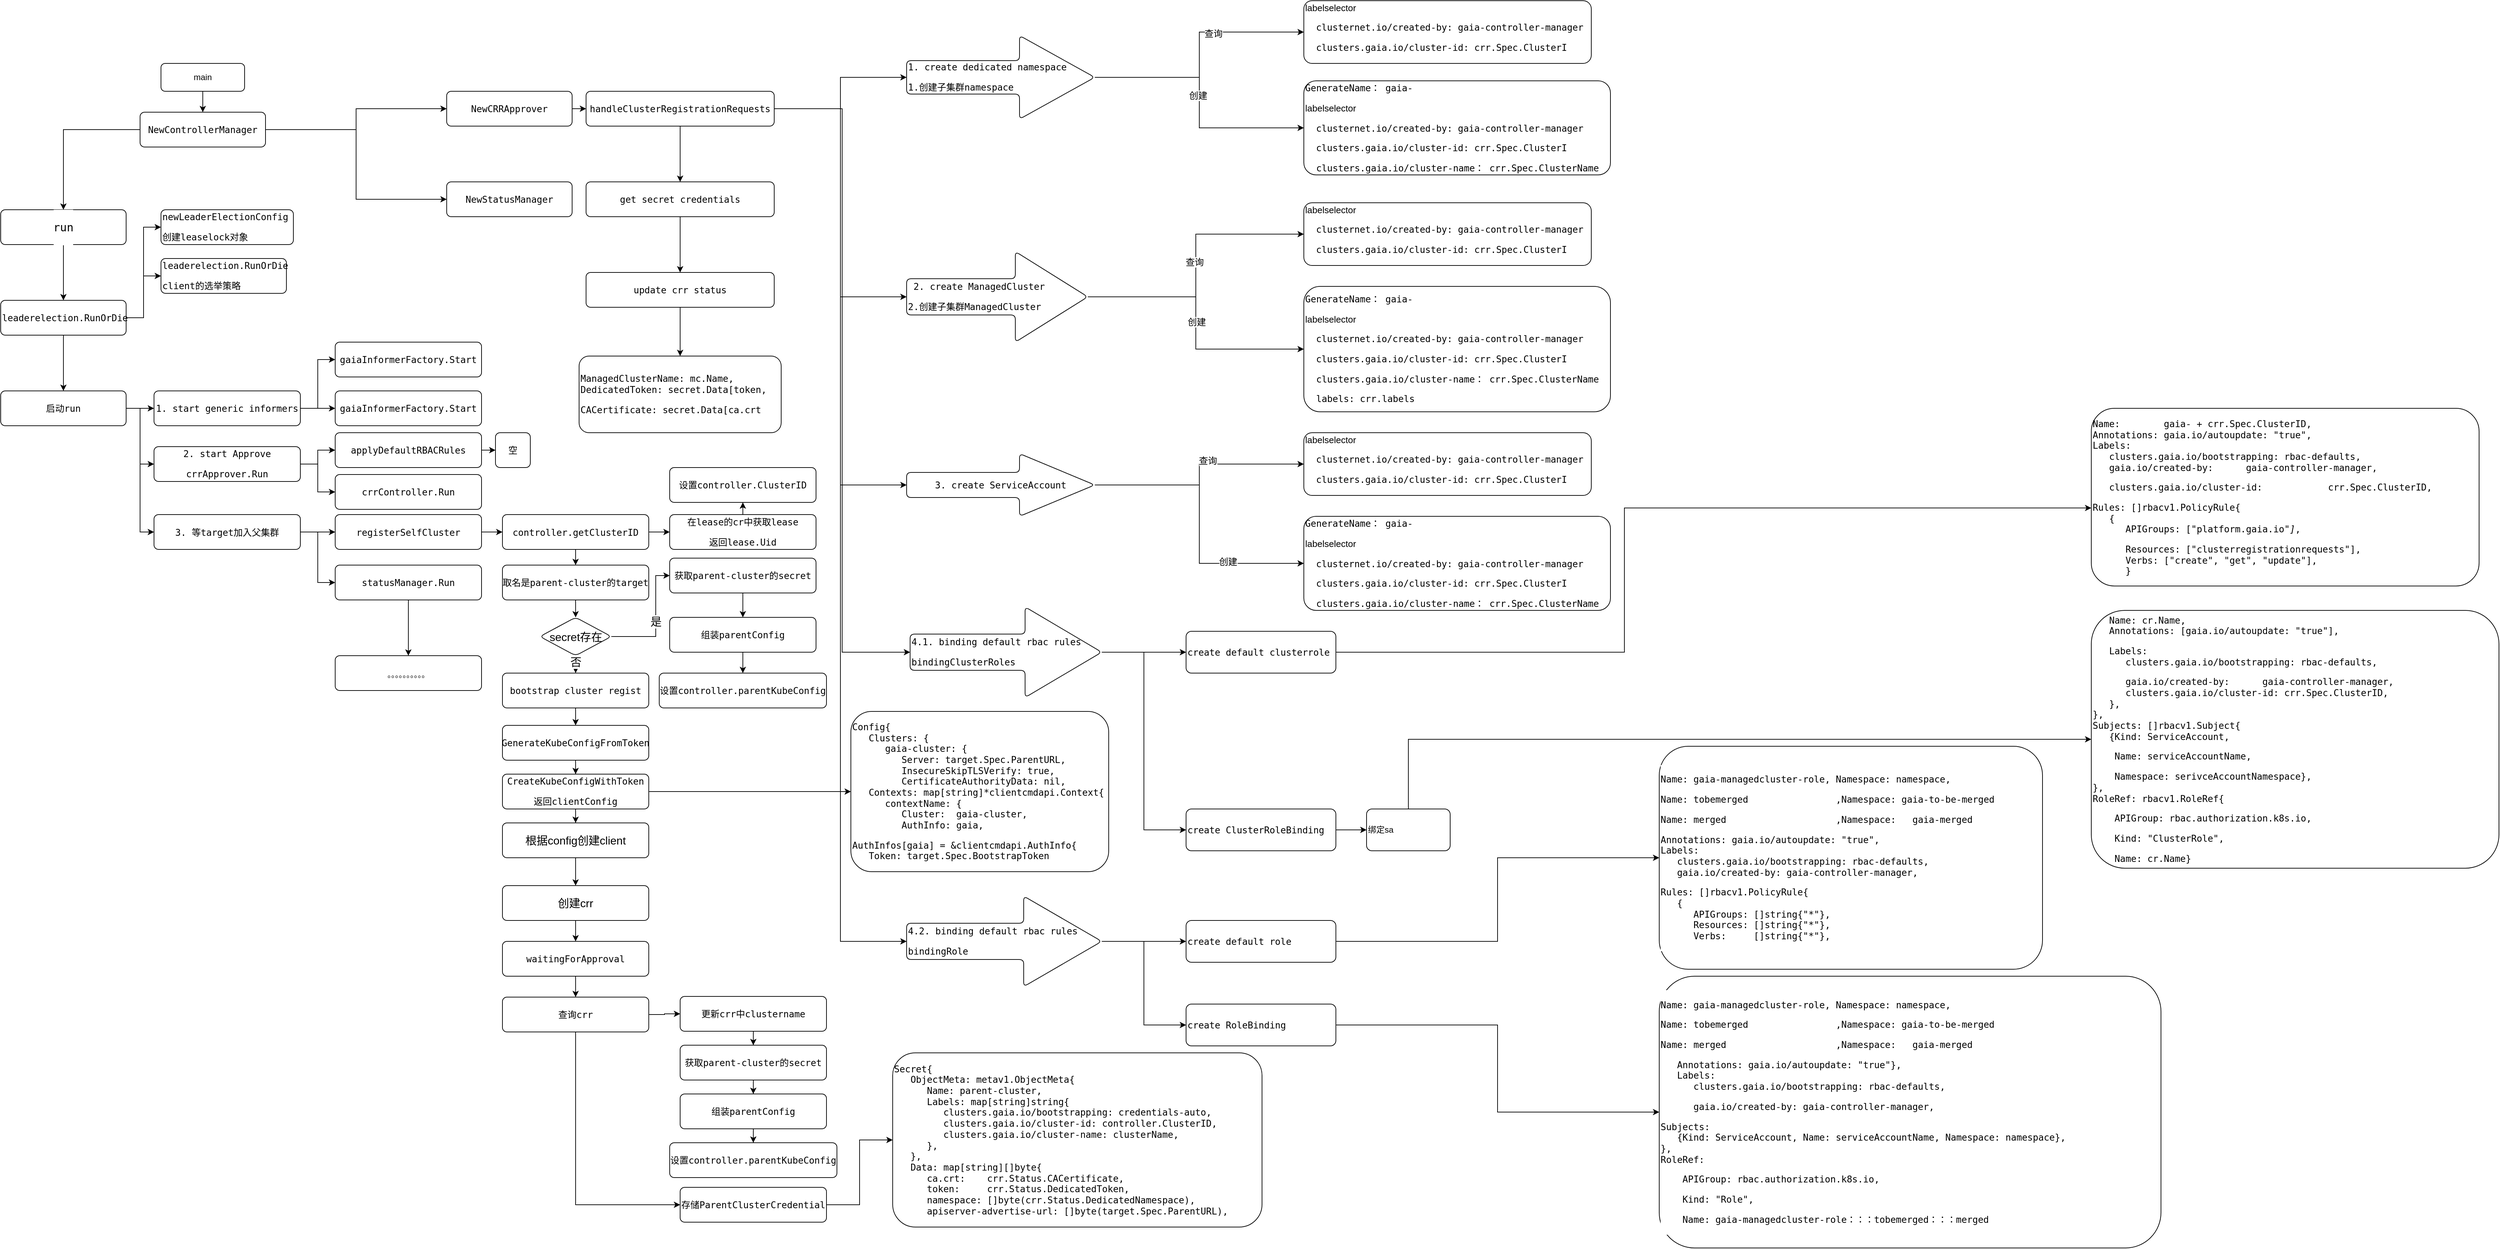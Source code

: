 <mxfile version="17.4.0" type="github">
  <diagram id="C5RBs43oDa-KdzZeNtuy" name="Page-1">
    <mxGraphModel dx="2411" dy="882" grid="1" gridSize="10" guides="1" tooltips="1" connect="1" arrows="1" fold="1" page="1" pageScale="1" pageWidth="827" pageHeight="1169" math="0" shadow="0">
      <root>
        <mxCell id="WIyWlLk6GJQsqaUBKTNV-0" />
        <mxCell id="WIyWlLk6GJQsqaUBKTNV-1" parent="WIyWlLk6GJQsqaUBKTNV-0" />
        <mxCell id="hxioFJTHbDXF7mrDxg4k-1" value="" style="edgeStyle=orthogonalEdgeStyle;rounded=0;orthogonalLoop=1;jettySize=auto;html=1;" edge="1" parent="WIyWlLk6GJQsqaUBKTNV-1" source="WIyWlLk6GJQsqaUBKTNV-3" target="hxioFJTHbDXF7mrDxg4k-0">
          <mxGeometry relative="1" as="geometry" />
        </mxCell>
        <mxCell id="WIyWlLk6GJQsqaUBKTNV-3" value="main" style="rounded=1;whiteSpace=wrap;html=1;fontSize=12;glass=0;strokeWidth=1;shadow=0;" parent="WIyWlLk6GJQsqaUBKTNV-1" vertex="1">
          <mxGeometry x="-10" y="90" width="120" height="40" as="geometry" />
        </mxCell>
        <mxCell id="hxioFJTHbDXF7mrDxg4k-79" value="" style="edgeStyle=orthogonalEdgeStyle;rounded=0;orthogonalLoop=1;jettySize=auto;html=1;fontSize=13;fontColor=default;" edge="1" parent="WIyWlLk6GJQsqaUBKTNV-1" source="hxioFJTHbDXF7mrDxg4k-0" target="hxioFJTHbDXF7mrDxg4k-78">
          <mxGeometry relative="1" as="geometry" />
        </mxCell>
        <mxCell id="hxioFJTHbDXF7mrDxg4k-84" style="edgeStyle=orthogonalEdgeStyle;rounded=0;orthogonalLoop=1;jettySize=auto;html=1;entryX=0;entryY=0.5;entryDx=0;entryDy=0;fontSize=16;fontColor=default;" edge="1" parent="WIyWlLk6GJQsqaUBKTNV-1" source="hxioFJTHbDXF7mrDxg4k-0" target="hxioFJTHbDXF7mrDxg4k-7">
          <mxGeometry relative="1" as="geometry" />
        </mxCell>
        <mxCell id="hxioFJTHbDXF7mrDxg4k-85" style="edgeStyle=orthogonalEdgeStyle;rounded=0;orthogonalLoop=1;jettySize=auto;html=1;fontSize=16;fontColor=default;" edge="1" parent="WIyWlLk6GJQsqaUBKTNV-1" source="hxioFJTHbDXF7mrDxg4k-0" target="hxioFJTHbDXF7mrDxg4k-2">
          <mxGeometry relative="1" as="geometry" />
        </mxCell>
        <mxCell id="hxioFJTHbDXF7mrDxg4k-0" value="&lt;pre style=&quot;font-family: &amp;#34;jetbrains mono&amp;#34; , monospace ; font-size: 9.8pt&quot;&gt;&lt;pre style=&quot;font-family: &amp;#34;jetbrains mono&amp;#34; , monospace ; font-size: 9.8pt&quot;&gt;&lt;pre style=&quot;font-size: 9.8pt ; font-family: &amp;#34;jetbrains mono&amp;#34; , monospace&quot;&gt;&lt;pre style=&quot;font-size: 9.8pt ; font-family: &amp;#34;jetbrains mono&amp;#34; , monospace&quot;&gt;NewControllerManager&lt;/pre&gt;&lt;/pre&gt;&lt;/pre&gt;&lt;/pre&gt;" style="rounded=1;whiteSpace=wrap;html=1;fontSize=12;glass=0;strokeWidth=1;shadow=0;fontColor=default;labelBackgroundColor=default;labelBorderColor=none;arcSize=13;" vertex="1" parent="WIyWlLk6GJQsqaUBKTNV-1">
          <mxGeometry x="-40" y="160" width="180" height="50" as="geometry" />
        </mxCell>
        <mxCell id="hxioFJTHbDXF7mrDxg4k-10" value="" style="edgeStyle=orthogonalEdgeStyle;rounded=0;orthogonalLoop=1;jettySize=auto;html=1;fontColor=#000000;" edge="1" parent="WIyWlLk6GJQsqaUBKTNV-1" source="hxioFJTHbDXF7mrDxg4k-2" target="hxioFJTHbDXF7mrDxg4k-9">
          <mxGeometry relative="1" as="geometry" />
        </mxCell>
        <mxCell id="hxioFJTHbDXF7mrDxg4k-2" value="&lt;pre style=&quot;font-family: &amp;quot;jetbrains mono&amp;quot; , monospace ; font-size: 9.8pt&quot;&gt;&lt;pre style=&quot;font-family: &amp;quot;jetbrains mono&amp;quot; , monospace ; font-size: 9.8pt&quot;&gt;&lt;pre style=&quot;font-size: 9.8pt ; font-family: &amp;quot;jetbrains mono&amp;quot; , monospace&quot;&gt;&lt;pre style=&quot;font-size: 9.8pt ; font-family: &amp;quot;jetbrains mono&amp;quot; , monospace&quot;&gt;&lt;pre style=&quot;font-family: &amp;quot;jetbrains mono&amp;quot;, monospace; font-size: 9.8pt;&quot;&gt;&lt;span style=&quot;&quot;&gt;NewCRRApprover&lt;/span&gt;&lt;/pre&gt;&lt;/pre&gt;&lt;/pre&gt;&lt;/pre&gt;&lt;/pre&gt;" style="rounded=1;whiteSpace=wrap;html=1;fontSize=12;glass=0;strokeWidth=1;shadow=0;fontColor=default;labelBackgroundColor=none;labelBorderColor=none;arcSize=13;" vertex="1" parent="WIyWlLk6GJQsqaUBKTNV-1">
          <mxGeometry x="400" y="130" width="180" height="50" as="geometry" />
        </mxCell>
        <mxCell id="hxioFJTHbDXF7mrDxg4k-7" value="&lt;pre style=&quot;font-family: &amp;quot;jetbrains mono&amp;quot; , monospace ; font-size: 9.8pt&quot;&gt;&lt;pre style=&quot;font-family: &amp;quot;jetbrains mono&amp;quot; , monospace ; font-size: 9.8pt&quot;&gt;&lt;pre style=&quot;font-size: 9.8pt ; font-family: &amp;quot;jetbrains mono&amp;quot; , monospace&quot;&gt;&lt;pre style=&quot;font-size: 9.8pt ; font-family: &amp;quot;jetbrains mono&amp;quot; , monospace&quot;&gt;&lt;pre style=&quot;font-family: &amp;quot;jetbrains mono&amp;quot;, monospace; font-size: 9.8pt;&quot;&gt;&lt;span style=&quot;&quot;&gt;NewStatusManager&lt;/span&gt;&lt;/pre&gt;&lt;/pre&gt;&lt;/pre&gt;&lt;/pre&gt;&lt;/pre&gt;" style="rounded=1;whiteSpace=wrap;html=1;fontSize=12;glass=0;strokeWidth=1;shadow=0;fontColor=#000000;labelBackgroundColor=none;labelBorderColor=none;arcSize=13;" vertex="1" parent="WIyWlLk6GJQsqaUBKTNV-1">
          <mxGeometry x="400" y="260" width="180" height="50" as="geometry" />
        </mxCell>
        <mxCell id="hxioFJTHbDXF7mrDxg4k-14" value="" style="edgeStyle=orthogonalEdgeStyle;rounded=0;orthogonalLoop=1;jettySize=auto;html=1;fontColor=default;entryX=0;entryY=0.5;entryDx=0;entryDy=0;entryPerimeter=0;" edge="1" parent="WIyWlLk6GJQsqaUBKTNV-1" source="hxioFJTHbDXF7mrDxg4k-9" target="hxioFJTHbDXF7mrDxg4k-13">
          <mxGeometry relative="1" as="geometry" />
        </mxCell>
        <mxCell id="hxioFJTHbDXF7mrDxg4k-27" style="edgeStyle=orthogonalEdgeStyle;rounded=0;orthogonalLoop=1;jettySize=auto;html=1;entryX=0;entryY=0.5;entryDx=0;entryDy=0;entryPerimeter=0;fontSize=13;fontColor=default;" edge="1" parent="WIyWlLk6GJQsqaUBKTNV-1" source="hxioFJTHbDXF7mrDxg4k-9" target="hxioFJTHbDXF7mrDxg4k-25">
          <mxGeometry relative="1" as="geometry" />
        </mxCell>
        <mxCell id="hxioFJTHbDXF7mrDxg4k-40" style="edgeStyle=orthogonalEdgeStyle;rounded=0;orthogonalLoop=1;jettySize=auto;html=1;entryX=0;entryY=0.5;entryDx=0;entryDy=0;entryPerimeter=0;fontSize=13;fontColor=default;" edge="1" parent="WIyWlLk6GJQsqaUBKTNV-1" source="hxioFJTHbDXF7mrDxg4k-9" target="hxioFJTHbDXF7mrDxg4k-39">
          <mxGeometry relative="1" as="geometry" />
        </mxCell>
        <mxCell id="hxioFJTHbDXF7mrDxg4k-50" style="edgeStyle=orthogonalEdgeStyle;rounded=0;orthogonalLoop=1;jettySize=auto;html=1;entryX=0;entryY=0.5;entryDx=0;entryDy=0;entryPerimeter=0;fontSize=13;fontColor=default;" edge="1" parent="WIyWlLk6GJQsqaUBKTNV-1" source="hxioFJTHbDXF7mrDxg4k-9" target="hxioFJTHbDXF7mrDxg4k-49">
          <mxGeometry relative="1" as="geometry" />
        </mxCell>
        <mxCell id="hxioFJTHbDXF7mrDxg4k-71" style="edgeStyle=orthogonalEdgeStyle;rounded=0;orthogonalLoop=1;jettySize=auto;html=1;entryX=0;entryY=0.5;entryDx=0;entryDy=0;entryPerimeter=0;fontSize=13;fontColor=default;" edge="1" parent="WIyWlLk6GJQsqaUBKTNV-1" source="hxioFJTHbDXF7mrDxg4k-9" target="hxioFJTHbDXF7mrDxg4k-51">
          <mxGeometry relative="1" as="geometry" />
        </mxCell>
        <mxCell id="hxioFJTHbDXF7mrDxg4k-73" value="" style="edgeStyle=orthogonalEdgeStyle;rounded=0;orthogonalLoop=1;jettySize=auto;html=1;fontSize=13;fontColor=default;" edge="1" parent="WIyWlLk6GJQsqaUBKTNV-1" source="hxioFJTHbDXF7mrDxg4k-9" target="hxioFJTHbDXF7mrDxg4k-72">
          <mxGeometry relative="1" as="geometry" />
        </mxCell>
        <mxCell id="hxioFJTHbDXF7mrDxg4k-9" value="&lt;pre style=&quot;font-family: &amp;quot;jetbrains mono&amp;quot; , monospace ; font-size: 9.8pt&quot;&gt;&lt;pre style=&quot;font-family: &amp;quot;jetbrains mono&amp;quot; , monospace ; font-size: 9.8pt&quot;&gt;&lt;pre style=&quot;font-size: 9.8pt ; font-family: &amp;quot;jetbrains mono&amp;quot; , monospace&quot;&gt;&lt;pre style=&quot;font-size: 9.8pt ; font-family: &amp;quot;jetbrains mono&amp;quot; , monospace&quot;&gt;&lt;pre style=&quot;font-family: &amp;quot;jetbrains mono&amp;quot; , monospace ; font-size: 9.8pt&quot;&gt;&lt;pre style=&quot;font-family: &amp;quot;jetbrains mono&amp;quot;, monospace; font-size: 9.8pt;&quot;&gt;&lt;span style=&quot;&quot;&gt;handleClusterRegistrationRequests&lt;/span&gt;&lt;/pre&gt;&lt;/pre&gt;&lt;/pre&gt;&lt;/pre&gt;&lt;/pre&gt;&lt;/pre&gt;" style="rounded=1;whiteSpace=wrap;html=1;fontSize=12;glass=0;strokeWidth=1;shadow=0;fontColor=default;labelBackgroundColor=default;labelBorderColor=none;arcSize=13;" vertex="1" parent="WIyWlLk6GJQsqaUBKTNV-1">
          <mxGeometry x="600" y="130" width="270" height="50" as="geometry" />
        </mxCell>
        <mxCell id="hxioFJTHbDXF7mrDxg4k-13" value="&lt;pre style=&quot;font-family: &amp;quot;jetbrains mono&amp;quot; , monospace ; font-size: 9.8pt&quot;&gt;&lt;span&gt;1. create dedicated namespace&lt;/span&gt;&lt;/pre&gt;&lt;pre style=&quot;font-family: &amp;quot;jetbrains mono&amp;quot; , monospace ; font-size: 9.8pt&quot;&gt;1.创建子集群namespace&lt;span&gt;&lt;br&gt;&lt;/span&gt;&lt;/pre&gt;" style="shape=singleArrow;whiteSpace=wrap;html=1;arrowWidth=0.4;arrowSize=0.4;rounded=1;glass=0;strokeWidth=1;shadow=0;labelBackgroundColor=none;labelBorderColor=none;arcSize=13;fontColor=#000000;align=left;" vertex="1" parent="WIyWlLk6GJQsqaUBKTNV-1">
          <mxGeometry x="1060" y="50" width="270" height="120" as="geometry" />
        </mxCell>
        <mxCell id="hxioFJTHbDXF7mrDxg4k-20" value="" style="edgeStyle=orthogonalEdgeStyle;rounded=0;orthogonalLoop=1;jettySize=auto;html=1;fontColor=#000000;exitX=1;exitY=0.5;exitDx=0;exitDy=0;exitPerimeter=0;" edge="1" parent="WIyWlLk6GJQsqaUBKTNV-1" source="hxioFJTHbDXF7mrDxg4k-13" target="hxioFJTHbDXF7mrDxg4k-19">
          <mxGeometry relative="1" as="geometry">
            <mxPoint x="1555" y="80.067" as="sourcePoint" />
          </mxGeometry>
        </mxCell>
        <mxCell id="hxioFJTHbDXF7mrDxg4k-21" value="查询" style="edgeLabel;html=1;align=center;verticalAlign=middle;resizable=0;points=[];fontSize=13;fontColor=default;" vertex="1" connectable="0" parent="hxioFJTHbDXF7mrDxg4k-20">
          <mxGeometry x="0.286" y="-2" relative="1" as="geometry">
            <mxPoint as="offset" />
          </mxGeometry>
        </mxCell>
        <mxCell id="hxioFJTHbDXF7mrDxg4k-23" value="" style="edgeStyle=orthogonalEdgeStyle;rounded=0;orthogonalLoop=1;jettySize=auto;html=1;fontSize=13;fontColor=default;entryX=0;entryY=0.5;entryDx=0;entryDy=0;" edge="1" parent="WIyWlLk6GJQsqaUBKTNV-1" source="hxioFJTHbDXF7mrDxg4k-13" target="hxioFJTHbDXF7mrDxg4k-22">
          <mxGeometry relative="1" as="geometry">
            <mxPoint x="1555" y="80.067" as="sourcePoint" />
          </mxGeometry>
        </mxCell>
        <mxCell id="hxioFJTHbDXF7mrDxg4k-24" value="创建" style="edgeLabel;html=1;align=center;verticalAlign=middle;resizable=0;points=[];fontSize=13;fontColor=default;" vertex="1" connectable="0" parent="hxioFJTHbDXF7mrDxg4k-23">
          <mxGeometry x="-0.064" y="-2" relative="1" as="geometry">
            <mxPoint y="1" as="offset" />
          </mxGeometry>
        </mxCell>
        <mxCell id="hxioFJTHbDXF7mrDxg4k-19" value="&lt;span style=&quot;font-size: 13px&quot;&gt;labelselector&lt;/span&gt;&lt;br style=&quot;font-size: 13px&quot;&gt;&lt;pre style=&quot;font-family: &amp;#34;jetbrains mono&amp;#34; , monospace ; font-size: 13px&quot;&gt;&lt;span style=&quot;font-size: 13px&quot;&gt;  clusternet.io/created-by: &lt;/span&gt;gaia-controller-manager&lt;/pre&gt;&lt;pre style=&quot;font-family: &amp;#34;jetbrains mono&amp;#34; , monospace ; font-size: 13px&quot;&gt;&lt;pre style=&quot;font-family: &amp;#34;jetbrains mono&amp;#34; , monospace ; font-size: 13px&quot;&gt;&lt;span style=&quot;font-size: 13px&quot;&gt;  clusters.gaia.io/cluster-id: &lt;/span&gt;crr.Spec.ClusterI&lt;/pre&gt;&lt;/pre&gt;" style="rounded=1;whiteSpace=wrap;html=1;fontColor=default;glass=0;strokeWidth=1;shadow=0;labelBackgroundColor=none;labelBorderColor=none;arcSize=13;fontSize=13;align=left;" vertex="1" parent="WIyWlLk6GJQsqaUBKTNV-1">
          <mxGeometry x="1630" width="412.5" height="90" as="geometry" />
        </mxCell>
        <mxCell id="hxioFJTHbDXF7mrDxg4k-22" value="&lt;pre style=&quot;font-family: &amp;#34;jetbrains mono&amp;#34; , monospace ; font-size: 9.8pt&quot;&gt;GenerateName： gaia-&lt;/pre&gt;&lt;pre style=&quot;font-family: &amp;#34;jetbrains mono&amp;#34; , monospace ; font-size: 9.8pt&quot;&gt;&lt;span style=&quot;font-family: &amp;#34;helvetica&amp;#34; ; font-size: 13px&quot;&gt;labelselector&lt;/span&gt;&lt;br style=&quot;font-family: &amp;#34;helvetica&amp;#34; ; font-size: 13px&quot;&gt;&lt;pre style=&quot;font-size: 13px ; font-family: &amp;#34;jetbrains mono&amp;#34; , monospace&quot;&gt;  clusternet.io/created-by: gaia-controller-manager&lt;/pre&gt;&lt;pre style=&quot;font-size: 13px ; font-family: &amp;#34;jetbrains mono&amp;#34; , monospace&quot;&gt;&lt;pre style=&quot;font-family: &amp;#34;jetbrains mono&amp;#34; , monospace&quot;&gt;  clusters.gaia.io/cluster-id: crr.Spec.ClusterI&lt;/pre&gt;&lt;pre style=&quot;font-family: &amp;#34;jetbrains mono&amp;#34; , monospace&quot;&gt;&lt;pre style=&quot;font-family: &amp;#34;jetbrains mono&amp;#34; , monospace ; font-size: 9.8pt&quot;&gt;&lt;span&gt;  clusters.gaia.io/cluster-name： &lt;/span&gt;crr.Spec.ClusterName&lt;/pre&gt;&lt;/pre&gt;&lt;/pre&gt;&lt;/pre&gt;" style="rounded=1;whiteSpace=wrap;html=1;fontColor=default;glass=0;strokeWidth=1;shadow=0;labelBackgroundColor=none;labelBorderColor=none;arcSize=13;align=left;" vertex="1" parent="WIyWlLk6GJQsqaUBKTNV-1">
          <mxGeometry x="1630" y="115" width="440" height="135" as="geometry" />
        </mxCell>
        <mxCell id="hxioFJTHbDXF7mrDxg4k-25" value="&lt;pre style=&quot;font-family: &amp;quot;jetbrains mono&amp;quot; , monospace ; font-size: 9.8pt&quot;&gt;&lt;pre style=&quot;font-family: &amp;quot;jetbrains mono&amp;quot; , monospace ; font-size: 9.8pt&quot;&gt;&lt;span&gt; 2. create ManagedCluster&lt;/span&gt;&lt;/pre&gt;&lt;pre style=&quot;font-family: &amp;quot;jetbrains mono&amp;quot; , monospace ; font-size: 9.8pt&quot;&gt;2.创建子集群&lt;span style=&quot;font-size: 9.8pt&quot;&gt;ManagedCluster&lt;/span&gt;&lt;span&gt;&lt;br&gt;&lt;/span&gt;&lt;/pre&gt;&lt;/pre&gt;" style="shape=singleArrow;whiteSpace=wrap;html=1;arrowWidth=0.4;arrowSize=0.4;rounded=1;glass=0;strokeWidth=1;shadow=0;labelBackgroundColor=none;labelBorderColor=none;arcSize=13;fontColor=default;align=left;" vertex="1" parent="WIyWlLk6GJQsqaUBKTNV-1">
          <mxGeometry x="1060" y="360" width="260" height="130" as="geometry" />
        </mxCell>
        <mxCell id="hxioFJTHbDXF7mrDxg4k-33" style="edgeStyle=orthogonalEdgeStyle;rounded=0;orthogonalLoop=1;jettySize=auto;html=1;entryX=0;entryY=0.5;entryDx=0;entryDy=0;fontSize=13;fontColor=default;exitX=1;exitY=0.5;exitDx=0;exitDy=0;exitPerimeter=0;" edge="1" parent="WIyWlLk6GJQsqaUBKTNV-1" source="hxioFJTHbDXF7mrDxg4k-25" target="hxioFJTHbDXF7mrDxg4k-30">
          <mxGeometry relative="1" as="geometry">
            <mxPoint x="1563" y="360.0" as="sourcePoint" />
          </mxGeometry>
        </mxCell>
        <mxCell id="hxioFJTHbDXF7mrDxg4k-34" value="查询" style="edgeLabel;html=1;align=center;verticalAlign=middle;resizable=0;points=[];fontSize=13;fontColor=default;" vertex="1" connectable="0" parent="hxioFJTHbDXF7mrDxg4k-33">
          <mxGeometry x="0.028" y="2" relative="1" as="geometry">
            <mxPoint as="offset" />
          </mxGeometry>
        </mxCell>
        <mxCell id="hxioFJTHbDXF7mrDxg4k-36" style="edgeStyle=orthogonalEdgeStyle;rounded=0;orthogonalLoop=1;jettySize=auto;html=1;entryX=0;entryY=0.5;entryDx=0;entryDy=0;fontSize=13;fontColor=default;exitX=1;exitY=0.5;exitDx=0;exitDy=0;exitPerimeter=0;" edge="1" parent="WIyWlLk6GJQsqaUBKTNV-1" source="hxioFJTHbDXF7mrDxg4k-25" target="hxioFJTHbDXF7mrDxg4k-35">
          <mxGeometry relative="1" as="geometry">
            <mxPoint x="1563" y="360.0" as="sourcePoint" />
          </mxGeometry>
        </mxCell>
        <mxCell id="hxioFJTHbDXF7mrDxg4k-37" value="创建" style="edgeLabel;html=1;align=center;verticalAlign=middle;resizable=0;points=[];fontSize=13;fontColor=default;" vertex="1" connectable="0" parent="hxioFJTHbDXF7mrDxg4k-36">
          <mxGeometry x="-0.011" y="1" relative="1" as="geometry">
            <mxPoint as="offset" />
          </mxGeometry>
        </mxCell>
        <mxCell id="hxioFJTHbDXF7mrDxg4k-30" value="&lt;span style=&quot;font-size: 13px&quot;&gt;labelselector&lt;/span&gt;&lt;br style=&quot;font-size: 13px&quot;&gt;&lt;pre style=&quot;font-family: &amp;#34;jetbrains mono&amp;#34; , monospace ; font-size: 13px&quot;&gt;&lt;span style=&quot;font-size: 13px&quot;&gt;  clusternet.io/created-by: &lt;/span&gt;gaia-controller-manager&lt;/pre&gt;&lt;pre style=&quot;font-family: &amp;#34;jetbrains mono&amp;#34; , monospace ; font-size: 13px&quot;&gt;&lt;pre style=&quot;font-family: &amp;#34;jetbrains mono&amp;#34; , monospace ; font-size: 13px&quot;&gt;&lt;span style=&quot;font-size: 13px&quot;&gt;  clusters.gaia.io/cluster-id: &lt;/span&gt;crr.Spec.ClusterI&lt;/pre&gt;&lt;/pre&gt;" style="rounded=1;whiteSpace=wrap;html=1;fontColor=default;glass=0;strokeWidth=1;shadow=0;labelBackgroundColor=none;labelBorderColor=none;arcSize=13;fontSize=13;align=left;" vertex="1" parent="WIyWlLk6GJQsqaUBKTNV-1">
          <mxGeometry x="1630" y="290" width="412.5" height="90" as="geometry" />
        </mxCell>
        <mxCell id="hxioFJTHbDXF7mrDxg4k-35" value="&lt;pre style=&quot;font-family: &amp;#34;jetbrains mono&amp;#34; , monospace ; font-size: 9.8pt&quot;&gt;GenerateName： gaia-&lt;/pre&gt;&lt;pre style=&quot;font-family: &amp;#34;jetbrains mono&amp;#34; , monospace ; font-size: 9.8pt&quot;&gt;&lt;div&gt;&lt;span style=&quot;font-family: &amp;#34;helvetica&amp;#34; ; font-size: 13px ; white-space: normal&quot;&gt;labelselector&lt;/span&gt;&lt;/div&gt;&lt;pre style=&quot;font-size: 13px ; font-family: &amp;#34;jetbrains mono&amp;#34; , monospace&quot;&gt;  clusternet.io/created-by: gaia-controller-manager&lt;/pre&gt;&lt;pre style=&quot;font-size: 13px ; font-family: &amp;#34;jetbrains mono&amp;#34; , monospace&quot;&gt;&lt;pre style=&quot;font-family: &amp;#34;jetbrains mono&amp;#34; , monospace&quot;&gt;  clusters.gaia.io/cluster-id: crr.Spec.ClusterI&lt;/pre&gt;&lt;pre style=&quot;font-family: &amp;#34;jetbrains mono&amp;#34; , monospace&quot;&gt;&lt;pre style=&quot;font-family: &amp;#34;jetbrains mono&amp;#34; , monospace ; font-size: 9.8pt&quot;&gt;&lt;span&gt;  clusters.gaia.io/cluster-name： &lt;/span&gt;crr.Spec.ClusterName&lt;/pre&gt;&lt;pre style=&quot;font-family: &amp;#34;jetbrains mono&amp;#34; , monospace ; font-size: 9.8pt&quot;&gt;  labels: crr.labels&lt;/pre&gt;&lt;/pre&gt;&lt;/pre&gt;&lt;/pre&gt;" style="rounded=1;whiteSpace=wrap;html=1;fontColor=default;glass=0;strokeWidth=1;shadow=0;labelBackgroundColor=none;labelBorderColor=none;arcSize=13;align=left;" vertex="1" parent="WIyWlLk6GJQsqaUBKTNV-1">
          <mxGeometry x="1630" y="410" width="440" height="180" as="geometry" />
        </mxCell>
        <mxCell id="hxioFJTHbDXF7mrDxg4k-43" value="" style="edgeStyle=orthogonalEdgeStyle;rounded=0;orthogonalLoop=1;jettySize=auto;html=1;fontSize=13;fontColor=default;entryX=0;entryY=0.5;entryDx=0;entryDy=0;" edge="1" parent="WIyWlLk6GJQsqaUBKTNV-1" source="hxioFJTHbDXF7mrDxg4k-39" target="hxioFJTHbDXF7mrDxg4k-44">
          <mxGeometry relative="1" as="geometry">
            <mxPoint x="1358" y="710.067" as="targetPoint" />
          </mxGeometry>
        </mxCell>
        <mxCell id="hxioFJTHbDXF7mrDxg4k-45" value="查询" style="edgeLabel;html=1;align=center;verticalAlign=middle;resizable=0;points=[];fontSize=13;fontColor=default;" vertex="1" connectable="0" parent="hxioFJTHbDXF7mrDxg4k-43">
          <mxGeometry x="0.162" y="5" relative="1" as="geometry">
            <mxPoint as="offset" />
          </mxGeometry>
        </mxCell>
        <mxCell id="hxioFJTHbDXF7mrDxg4k-47" style="edgeStyle=orthogonalEdgeStyle;rounded=0;orthogonalLoop=1;jettySize=auto;html=1;entryX=0;entryY=0.5;entryDx=0;entryDy=0;fontSize=13;fontColor=default;" edge="1" parent="WIyWlLk6GJQsqaUBKTNV-1" source="hxioFJTHbDXF7mrDxg4k-39" target="hxioFJTHbDXF7mrDxg4k-46">
          <mxGeometry relative="1" as="geometry" />
        </mxCell>
        <mxCell id="hxioFJTHbDXF7mrDxg4k-48" value="创建" style="edgeLabel;html=1;align=center;verticalAlign=middle;resizable=0;points=[];fontSize=13;fontColor=default;" vertex="1" connectable="0" parent="hxioFJTHbDXF7mrDxg4k-47">
          <mxGeometry x="0.473" y="3" relative="1" as="geometry">
            <mxPoint x="-1" as="offset" />
          </mxGeometry>
        </mxCell>
        <mxCell id="hxioFJTHbDXF7mrDxg4k-39" value="&lt;pre style=&quot;font-family: &amp;quot;jetbrains mono&amp;quot; , monospace ; font-size: 9.8pt&quot;&gt;&lt;pre style=&quot;font-family: &amp;quot;jetbrains mono&amp;quot; , monospace ; font-size: 9.8pt&quot;&gt;&lt;pre style=&quot;font-family: &amp;quot;jetbrains mono&amp;quot;, monospace; font-size: 9.8pt;&quot;&gt;&lt;span style=&quot;&quot;&gt;3. create ServiceAccount&lt;/span&gt;&lt;/pre&gt;&lt;/pre&gt;&lt;/pre&gt;" style="shape=singleArrow;whiteSpace=wrap;html=1;arrowWidth=0.4;arrowSize=0.4;rounded=1;glass=0;strokeWidth=1;shadow=0;labelBackgroundColor=none;labelBorderColor=none;arcSize=13;fontColor=default;" vertex="1" parent="WIyWlLk6GJQsqaUBKTNV-1">
          <mxGeometry x="1060" y="650" width="270" height="90" as="geometry" />
        </mxCell>
        <mxCell id="hxioFJTHbDXF7mrDxg4k-44" value="&lt;span style=&quot;font-size: 13px&quot;&gt;labelselector&lt;/span&gt;&lt;br style=&quot;font-size: 13px&quot;&gt;&lt;pre style=&quot;font-family: &amp;#34;jetbrains mono&amp;#34; , monospace ; font-size: 13px&quot;&gt;&lt;span style=&quot;font-size: 13px&quot;&gt;  clusternet.io/created-by: &lt;/span&gt;gaia-controller-manager&lt;/pre&gt;&lt;pre style=&quot;font-family: &amp;#34;jetbrains mono&amp;#34; , monospace ; font-size: 13px&quot;&gt;&lt;pre style=&quot;font-family: &amp;#34;jetbrains mono&amp;#34; , monospace ; font-size: 13px&quot;&gt;&lt;span style=&quot;font-size: 13px&quot;&gt;  clusters.gaia.io/cluster-id: &lt;/span&gt;crr.Spec.ClusterI&lt;/pre&gt;&lt;/pre&gt;" style="rounded=1;whiteSpace=wrap;html=1;fontColor=default;glass=0;strokeWidth=1;shadow=0;labelBackgroundColor=none;labelBorderColor=none;arcSize=13;fontSize=13;align=left;" vertex="1" parent="WIyWlLk6GJQsqaUBKTNV-1">
          <mxGeometry x="1630" y="620" width="412.5" height="90" as="geometry" />
        </mxCell>
        <mxCell id="hxioFJTHbDXF7mrDxg4k-46" value="&lt;pre style=&quot;font-family: &amp;#34;jetbrains mono&amp;#34; , monospace ; font-size: 9.8pt&quot;&gt;GenerateName： gaia-&lt;/pre&gt;&lt;pre style=&quot;font-family: &amp;#34;jetbrains mono&amp;#34; , monospace ; font-size: 9.8pt&quot;&gt;&lt;span style=&quot;font-family: &amp;#34;helvetica&amp;#34; ; font-size: 13px&quot;&gt;labelselector&lt;/span&gt;&lt;br style=&quot;font-family: &amp;#34;helvetica&amp;#34; ; font-size: 13px&quot;&gt;&lt;pre style=&quot;font-size: 13px ; font-family: &amp;#34;jetbrains mono&amp;#34; , monospace&quot;&gt;  clusternet.io/created-by: gaia-controller-manager&lt;/pre&gt;&lt;pre style=&quot;font-size: 13px ; font-family: &amp;#34;jetbrains mono&amp;#34; , monospace&quot;&gt;&lt;pre style=&quot;font-family: &amp;#34;jetbrains mono&amp;#34; , monospace&quot;&gt;  clusters.gaia.io/cluster-id: crr.Spec.ClusterI&lt;/pre&gt;&lt;pre style=&quot;font-family: &amp;#34;jetbrains mono&amp;#34; , monospace&quot;&gt;&lt;pre style=&quot;font-family: &amp;#34;jetbrains mono&amp;#34; , monospace ; font-size: 9.8pt&quot;&gt;&lt;span&gt;  clusters.gaia.io/cluster-name： &lt;/span&gt;crr.Spec.ClusterName&lt;/pre&gt;&lt;/pre&gt;&lt;/pre&gt;&lt;/pre&gt;" style="rounded=1;whiteSpace=wrap;html=1;fontColor=default;glass=0;strokeWidth=1;shadow=0;labelBackgroundColor=none;labelBorderColor=none;arcSize=13;align=left;" vertex="1" parent="WIyWlLk6GJQsqaUBKTNV-1">
          <mxGeometry x="1630" y="740" width="440" height="135" as="geometry" />
        </mxCell>
        <mxCell id="hxioFJTHbDXF7mrDxg4k-53" value="" style="edgeStyle=orthogonalEdgeStyle;rounded=0;orthogonalLoop=1;jettySize=auto;html=1;fontSize=13;fontColor=default;" edge="1" parent="WIyWlLk6GJQsqaUBKTNV-1" source="hxioFJTHbDXF7mrDxg4k-49" target="hxioFJTHbDXF7mrDxg4k-52">
          <mxGeometry relative="1" as="geometry" />
        </mxCell>
        <mxCell id="hxioFJTHbDXF7mrDxg4k-57" style="edgeStyle=orthogonalEdgeStyle;rounded=0;orthogonalLoop=1;jettySize=auto;html=1;entryX=0;entryY=0.5;entryDx=0;entryDy=0;fontSize=13;fontColor=default;" edge="1" parent="WIyWlLk6GJQsqaUBKTNV-1" source="hxioFJTHbDXF7mrDxg4k-49" target="hxioFJTHbDXF7mrDxg4k-56">
          <mxGeometry relative="1" as="geometry" />
        </mxCell>
        <mxCell id="hxioFJTHbDXF7mrDxg4k-49" value="&lt;pre style=&quot;font-family: &amp;#34;jetbrains mono&amp;#34; , monospace ; font-size: 9.8pt&quot;&gt;&lt;pre style=&quot;font-family: &amp;#34;jetbrains mono&amp;#34; , monospace ; font-size: 9.8pt&quot;&gt;&lt;pre style=&quot;font-family: &amp;#34;jetbrains mono&amp;#34; , monospace ; font-size: 9.8pt&quot;&gt;&lt;span&gt;4.1. binding default rbac rules&lt;/span&gt;&lt;/pre&gt;&lt;pre style=&quot;font-family: &amp;#34;jetbrains mono&amp;#34; , monospace ; font-size: 9.8pt&quot;&gt;&lt;pre style=&quot;font-family: &amp;#34;jetbrains mono&amp;#34; , monospace ; font-size: 9.8pt&quot;&gt;&lt;span&gt;bindingClusterRoles&lt;/span&gt;&lt;/pre&gt;&lt;/pre&gt;&lt;/pre&gt;&lt;/pre&gt;" style="shape=singleArrow;whiteSpace=wrap;html=1;arrowWidth=0.4;arrowSize=0.4;rounded=1;glass=0;strokeWidth=1;shadow=0;labelBackgroundColor=none;labelBorderColor=none;arcSize=13;fontColor=default;align=left;" vertex="1" parent="WIyWlLk6GJQsqaUBKTNV-1">
          <mxGeometry x="1065" y="870" width="275" height="130" as="geometry" />
        </mxCell>
        <mxCell id="hxioFJTHbDXF7mrDxg4k-63" style="edgeStyle=orthogonalEdgeStyle;rounded=0;orthogonalLoop=1;jettySize=auto;html=1;entryX=0;entryY=0.5;entryDx=0;entryDy=0;fontSize=13;fontColor=default;" edge="1" parent="WIyWlLk6GJQsqaUBKTNV-1" source="hxioFJTHbDXF7mrDxg4k-51" target="hxioFJTHbDXF7mrDxg4k-62">
          <mxGeometry relative="1" as="geometry" />
        </mxCell>
        <mxCell id="hxioFJTHbDXF7mrDxg4k-67" style="edgeStyle=orthogonalEdgeStyle;rounded=0;orthogonalLoop=1;jettySize=auto;html=1;entryX=0;entryY=0.5;entryDx=0;entryDy=0;fontSize=13;fontColor=default;" edge="1" parent="WIyWlLk6GJQsqaUBKTNV-1" source="hxioFJTHbDXF7mrDxg4k-51" target="hxioFJTHbDXF7mrDxg4k-66">
          <mxGeometry relative="1" as="geometry" />
        </mxCell>
        <mxCell id="hxioFJTHbDXF7mrDxg4k-51" value="&lt;pre style=&quot;font-family: &amp;quot;jetbrains mono&amp;quot; , monospace ; font-size: 9.8pt&quot;&gt;&lt;pre style=&quot;font-family: &amp;quot;jetbrains mono&amp;quot; , monospace ; font-size: 9.8pt&quot;&gt;&lt;pre style=&quot;font-family: &amp;quot;jetbrains mono&amp;quot; , monospace ; font-size: 9.8pt&quot;&gt;&lt;span&gt;4.2. binding default rbac rules&lt;/span&gt;&lt;/pre&gt;&lt;pre style=&quot;font-family: &amp;quot;jetbrains mono&amp;quot; , monospace ; font-size: 9.8pt&quot;&gt;&lt;pre style=&quot;font-family: &amp;quot;jetbrains mono&amp;quot; , monospace ; font-size: 9.8pt&quot;&gt;&lt;pre style=&quot;font-family: &amp;quot;jetbrains mono&amp;quot;, monospace; font-size: 9.8pt;&quot;&gt;&lt;span style=&quot;&quot;&gt;bindingRole&lt;/span&gt;&lt;/pre&gt;&lt;/pre&gt;&lt;/pre&gt;&lt;/pre&gt;&lt;/pre&gt;" style="shape=singleArrow;whiteSpace=wrap;html=1;arrowWidth=0.4;arrowSize=0.4;rounded=1;glass=0;strokeWidth=1;shadow=0;labelBackgroundColor=none;labelBorderColor=none;arcSize=13;fontColor=default;align=left;" vertex="1" parent="WIyWlLk6GJQsqaUBKTNV-1">
          <mxGeometry x="1060" y="1285" width="280" height="130" as="geometry" />
        </mxCell>
        <mxCell id="hxioFJTHbDXF7mrDxg4k-55" value="" style="edgeStyle=orthogonalEdgeStyle;rounded=0;orthogonalLoop=1;jettySize=auto;html=1;fontSize=13;fontColor=default;" edge="1" parent="WIyWlLk6GJQsqaUBKTNV-1" source="hxioFJTHbDXF7mrDxg4k-52" target="hxioFJTHbDXF7mrDxg4k-54">
          <mxGeometry relative="1" as="geometry">
            <Array as="points">
              <mxPoint x="2090" y="935" />
              <mxPoint x="2090" y="728" />
            </Array>
          </mxGeometry>
        </mxCell>
        <mxCell id="hxioFJTHbDXF7mrDxg4k-52" value="&lt;pre style=&quot;font-family: &amp;#34;jetbrains mono&amp;#34; , monospace ; font-size: 9.8pt&quot;&gt;&lt;span&gt;create &lt;/span&gt;default clusterrole&lt;br&gt;&lt;/pre&gt;" style="whiteSpace=wrap;html=1;align=left;rounded=1;glass=0;strokeWidth=1;shadow=0;labelBackgroundColor=none;labelBorderColor=none;arcSize=13;fontColor=default;" vertex="1" parent="WIyWlLk6GJQsqaUBKTNV-1">
          <mxGeometry x="1461" y="905" width="215" height="60" as="geometry" />
        </mxCell>
        <mxCell id="hxioFJTHbDXF7mrDxg4k-54" value="&lt;pre style=&quot;font-family: &amp;quot;jetbrains mono&amp;quot; , monospace ; font-size: 9.8pt&quot;&gt;Name:        gaia- &lt;span style=&quot;font-size: 9.8pt&quot;&gt;+ &lt;/span&gt;crr.Spec.ClusterID,&lt;br&gt;Annotations: gaia.io/autoupdate: &lt;span style=&quot;font-size: 9.8pt&quot;&gt;&quot;true&quot;&lt;/span&gt;&lt;span style=&quot;font-size: 9.8pt&quot;&gt;,&lt;/span&gt;&lt;br&gt;Labels: &lt;br&gt;   clusters.gaia.io/bootstrapping: rbac-defaults,&lt;br&gt;&lt;span&gt;   &lt;/span&gt;gaia.io/created-by:      gaia-controller-manager,&lt;/pre&gt;&lt;pre style=&quot;font-family: &amp;quot;jetbrains mono&amp;quot; , monospace ; font-size: 9.8pt&quot;&gt;   &lt;span style=&quot;font-size: 9.8pt&quot;&gt;clusters.gaia.io/cluster-id:            crr.Spec.ClusterID,&lt;/span&gt;&lt;/pre&gt;&lt;pre style=&quot;font-family: &amp;quot;jetbrains mono&amp;quot; , monospace ; font-size: 9.8pt&quot;&gt;&lt;pre style=&quot;font-family: &amp;quot;jetbrains mono&amp;quot;, monospace; font-size: 9.8pt;&quot;&gt;&lt;font&gt;Rules: []&lt;/font&gt;&lt;span style=&quot;&quot;&gt;rbacv1&lt;/span&gt;&lt;font&gt;.&lt;/font&gt;&lt;span style=&quot;&quot;&gt;PolicyRule&lt;/span&gt;&lt;font&gt;{&lt;br&gt;   {&lt;br&gt;      APIGroups: [&lt;/font&gt;&lt;font&gt;&quot;&lt;/font&gt;platform.gaia.io&lt;font style=&quot;font-size: 9.8pt&quot;&gt;&quot;&lt;/font&gt;&lt;font style=&quot;font-size: 9.8pt&quot;&gt;&lt;i&gt;]&lt;/i&gt;&lt;/font&gt;&lt;span style=&quot;font-size: 9.8pt;&quot;&gt;,&lt;/span&gt;&lt;/pre&gt;&lt;pre style=&quot;font-family: &amp;quot;jetbrains mono&amp;quot;, monospace; font-size: 9.8pt;&quot;&gt;&lt;span style=&quot;&quot;&gt;      &lt;/span&gt;&lt;font&gt;Resources: [&lt;/font&gt;&lt;span style=&quot;&quot;&gt;&quot;clusterregistrationrequests&quot;&lt;/span&gt;&lt;font&gt;]&lt;/font&gt;&lt;span style=&quot;&quot;&gt;,&lt;br&gt;&lt;/span&gt;&lt;span style=&quot;&quot;&gt;      &lt;/span&gt;&lt;font&gt;Verbs: [&lt;/font&gt;&lt;span style=&quot;&quot;&gt;&quot;create&quot;&lt;/span&gt;&lt;span style=&quot;&quot;&gt;, &lt;/span&gt;&lt;span style=&quot;&quot;&gt;&quot;get&quot;&lt;/span&gt;&lt;span style=&quot;&quot;&gt;, &lt;/span&gt;&lt;span style=&quot;&quot;&gt;&quot;update&quot;]&lt;/span&gt;&lt;span style=&quot;&quot;&gt;,&lt;br&gt;&lt;/span&gt;&lt;span style=&quot;&quot;&gt;      &lt;/span&gt;&lt;font&gt;}&lt;/font&gt;&lt;/pre&gt;&lt;/pre&gt;" style="whiteSpace=wrap;html=1;align=left;rounded=1;glass=0;strokeWidth=1;shadow=0;labelBackgroundColor=none;labelBorderColor=none;arcSize=13;fontColor=default;" vertex="1" parent="WIyWlLk6GJQsqaUBKTNV-1">
          <mxGeometry x="2760" y="585" width="556.5" height="255" as="geometry" />
        </mxCell>
        <mxCell id="hxioFJTHbDXF7mrDxg4k-60" value="" style="edgeStyle=orthogonalEdgeStyle;rounded=0;orthogonalLoop=1;jettySize=auto;html=1;fontSize=13;fontColor=default;" edge="1" parent="WIyWlLk6GJQsqaUBKTNV-1" source="hxioFJTHbDXF7mrDxg4k-56" target="hxioFJTHbDXF7mrDxg4k-59">
          <mxGeometry relative="1" as="geometry" />
        </mxCell>
        <mxCell id="hxioFJTHbDXF7mrDxg4k-56" value="&lt;pre style=&quot;font-family: &amp;#34;jetbrains mono&amp;#34; , monospace ; font-size: 9.8pt&quot;&gt;&lt;span&gt;create &lt;/span&gt;ClusterRoleBinding&lt;br&gt;&lt;/pre&gt;" style="whiteSpace=wrap;html=1;align=left;rounded=1;glass=0;strokeWidth=1;shadow=0;labelBackgroundColor=none;labelBorderColor=none;arcSize=13;fontColor=default;" vertex="1" parent="WIyWlLk6GJQsqaUBKTNV-1">
          <mxGeometry x="1461" y="1160" width="215" height="60" as="geometry" />
        </mxCell>
        <mxCell id="hxioFJTHbDXF7mrDxg4k-58" value="&lt;pre style=&quot;font-family: &amp;#34;jetbrains mono&amp;#34; , monospace ; font-size: 9.8pt&quot;&gt;&lt;pre style=&quot;font-family: &amp;#34;jetbrains mono&amp;#34; , monospace ; font-size: 9.8pt&quot;&gt;   Name: cr.Name&lt;span&gt;,&lt;br&gt;&lt;/span&gt;&lt;span&gt;   &lt;/span&gt;Annotations: [gaia.io/autoupdate: &lt;span style=&quot;font-size: 9.8pt&quot;&gt;&quot;true&quot;&lt;/span&gt;],&lt;/pre&gt;&lt;pre style=&quot;font-family: &amp;#34;jetbrains mono&amp;#34; , monospace ; font-size: 9.8pt&quot;&gt;&lt;span&gt;   &lt;/span&gt;Labels: &lt;br&gt;      clusters.gaia.io/bootstrapping: rbac-defaults,&lt;/pre&gt;&lt;pre style=&quot;font-family: &amp;#34;jetbrains mono&amp;#34; , monospace ; font-size: 9.8pt&quot;&gt;&lt;span&gt;      &lt;/span&gt;gaia.io/created-by:      gaia-controller-manager,&lt;br&gt;&lt;span&gt;      &lt;/span&gt;clusters.gaia.io/cluster-id: crr.Spec.ClusterID,&lt;br&gt;&lt;span&gt;   &lt;/span&gt;}&lt;span&gt;,&lt;br&gt;&lt;/span&gt;}&lt;span&gt;,&lt;br&gt;&lt;/span&gt;Subjects: []&lt;span&gt;rbacv1&lt;/span&gt;.&lt;span&gt;Subject&lt;/span&gt;{&lt;br&gt;   {Kind: ServiceAccount, &lt;/pre&gt;&lt;pre style=&quot;font-family: &amp;#34;jetbrains mono&amp;#34; , monospace ; font-size: 9.8pt&quot;&gt;&lt;span style=&quot;font-size: 9.8pt&quot;&gt;    Name: serviceAccountName&lt;/span&gt;&lt;span style=&quot;font-size: 9.8pt&quot;&gt;, &lt;/span&gt;&lt;/pre&gt;&lt;pre style=&quot;font-family: &amp;#34;jetbrains mono&amp;#34; , monospace ; font-size: 9.8pt&quot;&gt;&lt;span style=&quot;font-size: 9.8pt&quot;&gt;    Namespace: serivceAccountNamespace}&lt;/span&gt;&lt;span style=&quot;font-size: 9.8pt&quot;&gt;,&lt;/span&gt;&lt;br&gt;}&lt;span&gt;,&lt;br&gt;&lt;/span&gt;RoleRef: &lt;span&gt;rbacv1&lt;/span&gt;.&lt;span&gt;RoleRef&lt;/span&gt;{&lt;/pre&gt;&lt;pre style=&quot;font-family: &amp;#34;jetbrains mono&amp;#34; , monospace ; font-size: 9.8pt&quot;&gt;    APIGroup: rbac.authorization.k8s.io, &lt;/pre&gt;&lt;pre style=&quot;font-family: &amp;#34;jetbrains mono&amp;#34; , monospace ; font-size: 9.8pt&quot;&gt;&lt;span style=&quot;font-size: 9.8pt&quot;&gt;    Kind: &lt;/span&gt;&lt;span style=&quot;font-size: 9.8pt&quot;&gt;&quot;ClusterRole&quot;&lt;/span&gt;&lt;span style=&quot;font-size: 9.8pt&quot;&gt;, &lt;/span&gt;&lt;/pre&gt;&lt;pre style=&quot;font-family: &amp;#34;jetbrains mono&amp;#34; , monospace ; font-size: 9.8pt&quot;&gt;&lt;span style=&quot;font-size: 9.8pt&quot;&gt;    Name: cr.Name}&lt;/span&gt;&lt;br&gt;&lt;/pre&gt;&lt;/pre&gt;" style="whiteSpace=wrap;html=1;align=left;rounded=1;glass=0;strokeWidth=1;shadow=0;labelBackgroundColor=none;labelBorderColor=none;arcSize=13;fontColor=default;" vertex="1" parent="WIyWlLk6GJQsqaUBKTNV-1">
          <mxGeometry x="2760" y="875" width="585" height="370" as="geometry" />
        </mxCell>
        <mxCell id="hxioFJTHbDXF7mrDxg4k-61" style="edgeStyle=orthogonalEdgeStyle;rounded=0;orthogonalLoop=1;jettySize=auto;html=1;entryX=0;entryY=0.5;entryDx=0;entryDy=0;fontSize=13;fontColor=default;" edge="1" parent="WIyWlLk6GJQsqaUBKTNV-1" source="hxioFJTHbDXF7mrDxg4k-59" target="hxioFJTHbDXF7mrDxg4k-58">
          <mxGeometry relative="1" as="geometry">
            <Array as="points">
              <mxPoint x="1780" y="1060" />
            </Array>
          </mxGeometry>
        </mxCell>
        <mxCell id="hxioFJTHbDXF7mrDxg4k-59" value="绑定sa" style="whiteSpace=wrap;html=1;align=left;rounded=1;glass=0;strokeWidth=1;shadow=0;labelBackgroundColor=none;labelBorderColor=none;arcSize=13;" vertex="1" parent="WIyWlLk6GJQsqaUBKTNV-1">
          <mxGeometry x="1720" y="1160" width="120" height="60" as="geometry" />
        </mxCell>
        <mxCell id="hxioFJTHbDXF7mrDxg4k-68" style="edgeStyle=orthogonalEdgeStyle;rounded=0;orthogonalLoop=1;jettySize=auto;html=1;entryX=0;entryY=0.5;entryDx=0;entryDy=0;fontSize=13;fontColor=default;" edge="1" parent="WIyWlLk6GJQsqaUBKTNV-1" source="hxioFJTHbDXF7mrDxg4k-62" target="hxioFJTHbDXF7mrDxg4k-64">
          <mxGeometry relative="1" as="geometry" />
        </mxCell>
        <mxCell id="hxioFJTHbDXF7mrDxg4k-62" value="&lt;pre style=&quot;font-family: &amp;#34;jetbrains mono&amp;#34; , monospace ; font-size: 9.8pt&quot;&gt;&lt;span&gt;create &lt;/span&gt;default role&lt;br&gt;&lt;/pre&gt;" style="whiteSpace=wrap;html=1;align=left;rounded=1;glass=0;strokeWidth=1;shadow=0;labelBackgroundColor=none;labelBorderColor=none;arcSize=13;fontColor=default;" vertex="1" parent="WIyWlLk6GJQsqaUBKTNV-1">
          <mxGeometry x="1461" y="1320" width="215" height="60" as="geometry" />
        </mxCell>
        <mxCell id="hxioFJTHbDXF7mrDxg4k-64" value="&lt;pre style=&quot;font-family: &amp;#34;jetbrains mono&amp;#34; , monospace ; font-size: 9.8pt&quot;&gt;&lt;pre style=&quot;font-family: &amp;#34;jetbrains mono&amp;#34; , monospace ; font-size: 9.8pt&quot;&gt;Name: gaia-managedcluster-role, &lt;span style=&quot;font-size: 9.8pt&quot;&gt;Namespace: namespace&lt;/span&gt;&lt;span style=&quot;font-size: 9.8pt&quot;&gt;,&lt;/span&gt;&lt;/pre&gt;&lt;pre style=&quot;font-family: &amp;#34;jetbrains mono&amp;#34; , monospace ; font-size: 9.8pt&quot;&gt;&lt;pre style=&quot;font-size: 9.8pt ; font-family: &amp;#34;jetbrains mono&amp;#34; , monospace&quot;&gt;Name: tobemerged                ,&lt;span style=&quot;font-size: 9.8pt&quot;&gt;Namespace: &lt;/span&gt;&lt;span style=&quot;font-size: 9.8pt&quot;&gt;gaia-to-be-merged&lt;/span&gt;&lt;br&gt;&lt;/pre&gt;&lt;pre style=&quot;font-size: 9.8pt ; font-family: &amp;#34;jetbrains mono&amp;#34; , monospace&quot;&gt;Name: merged                    ,&lt;span style=&quot;font-size: 9.8pt&quot;&gt;Namespace:   &lt;/span&gt;gaia-merged&lt;/pre&gt;&lt;/pre&gt;&lt;pre style=&quot;font-family: &amp;#34;jetbrains mono&amp;#34; , monospace ; font-size: 9.8pt&quot;&gt;Annotations: gaia.io/autoupdate: &lt;span style=&quot;font-size: 9.8pt&quot;&gt;&quot;true&quot;&lt;/span&gt;&lt;span style=&quot;font-size: 9.8pt&quot;&gt;,&lt;/span&gt;&lt;br&gt;Labels: &lt;br&gt;   clusters.gaia.io/bootstrapping: rbac-defaults,&lt;br&gt;&lt;span&gt;   &lt;/span&gt;gaia.io/created-by: gaia-controller-manager,&lt;/pre&gt;&lt;pre style=&quot;font-family: &amp;#34;jetbrains mono&amp;#34; , monospace ; font-size: 9.8pt&quot;&gt;&lt;pre style=&quot;font-family: &amp;#34;jetbrains mono&amp;#34; , monospace ; font-size: 9.8pt&quot;&gt;Rules: []&lt;span&gt;rbacv1&lt;/span&gt;.&lt;span&gt;PolicyRule&lt;/span&gt;{&lt;br&gt;   {&lt;br&gt;      APIGroups: []&lt;span&gt;string&lt;/span&gt;{&lt;span&gt;&quot;*&quot;&lt;/span&gt;}&lt;span&gt;,&lt;br&gt;&lt;/span&gt;&lt;span&gt;      &lt;/span&gt;Resources: []&lt;span&gt;string&lt;/span&gt;{&lt;span&gt;&quot;*&quot;&lt;/span&gt;}&lt;span&gt;,&lt;br&gt;&lt;/span&gt;&lt;span&gt;      &lt;/span&gt;Verbs:     []&lt;span&gt;string&lt;/span&gt;{&lt;span&gt;&quot;*&quot;&lt;/span&gt;}&lt;span&gt;,&lt;/span&gt;&lt;br&gt;&lt;/pre&gt;&lt;/pre&gt;&lt;/pre&gt;" style="whiteSpace=wrap;html=1;align=left;rounded=1;glass=0;strokeWidth=1;shadow=0;labelBackgroundColor=default;labelBorderColor=none;arcSize=13;fontColor=default;" vertex="1" parent="WIyWlLk6GJQsqaUBKTNV-1">
          <mxGeometry x="2140" y="1070" width="550" height="320" as="geometry" />
        </mxCell>
        <mxCell id="hxioFJTHbDXF7mrDxg4k-70" style="edgeStyle=orthogonalEdgeStyle;rounded=0;orthogonalLoop=1;jettySize=auto;html=1;fontSize=13;fontColor=default;" edge="1" parent="WIyWlLk6GJQsqaUBKTNV-1" source="hxioFJTHbDXF7mrDxg4k-66" target="hxioFJTHbDXF7mrDxg4k-69">
          <mxGeometry relative="1" as="geometry" />
        </mxCell>
        <mxCell id="hxioFJTHbDXF7mrDxg4k-66" value="&lt;pre style=&quot;font-family: &amp;#34;jetbrains mono&amp;#34; , monospace ; font-size: 9.8pt&quot;&gt;&lt;span&gt;create &lt;/span&gt;RoleBinding&lt;br&gt;&lt;/pre&gt;" style="whiteSpace=wrap;html=1;align=left;rounded=1;glass=0;strokeWidth=1;shadow=0;labelBackgroundColor=none;labelBorderColor=none;arcSize=13;fontColor=default;" vertex="1" parent="WIyWlLk6GJQsqaUBKTNV-1">
          <mxGeometry x="1461" y="1440" width="215" height="60" as="geometry" />
        </mxCell>
        <mxCell id="hxioFJTHbDXF7mrDxg4k-69" value="&lt;pre style=&quot;font-family: &amp;#34;jetbrains mono&amp;#34; , monospace ; font-size: 9.8pt&quot;&gt;&lt;pre style=&quot;font-family: &amp;#34;jetbrains mono&amp;#34; , monospace ; font-size: 9.8pt&quot;&gt;&lt;pre style=&quot;font-family: &amp;#34;jetbrains mono&amp;#34; , monospace ; font-size: 9.8pt&quot;&gt;&lt;pre style=&quot;font-family: &amp;#34;jetbrains mono&amp;#34; , monospace ; font-size: 9.8pt&quot;&gt;&lt;pre style=&quot;font-family: &amp;#34;jetbrains mono&amp;#34; , monospace ; font-size: 9.8pt&quot;&gt;Name: gaia-managedcluster-role, &lt;span style=&quot;font-size: 9.8pt&quot;&gt;Namespace: namespace&lt;/span&gt;&lt;span style=&quot;font-size: 9.8pt&quot;&gt;,&lt;/span&gt;&lt;/pre&gt;&lt;pre style=&quot;font-family: &amp;#34;jetbrains mono&amp;#34; , monospace ; font-size: 9.8pt&quot;&gt;&lt;pre style=&quot;font-size: 9.8pt ; font-family: &amp;#34;jetbrains mono&amp;#34; , monospace&quot;&gt;Name: tobemerged                ,&lt;span style=&quot;font-size: 9.8pt&quot;&gt;Namespace: &lt;/span&gt;&lt;span style=&quot;font-size: 9.8pt&quot;&gt;gaia-to-be-merged&lt;/span&gt;&lt;br&gt;&lt;/pre&gt;&lt;pre style=&quot;font-size: 9.8pt ; font-family: &amp;#34;jetbrains mono&amp;#34; , monospace&quot;&gt;Name: merged                    ,&lt;span style=&quot;font-size: 9.8pt&quot;&gt;Namespace:   &lt;/span&gt;gaia-merged&lt;/pre&gt;&lt;/pre&gt;&lt;/pre&gt;&lt;span&gt;   &lt;/span&gt;Annotations: gaia.io/autoupdate: &lt;span style=&quot;font-size: 9.8pt&quot;&gt;&quot;true&quot;&lt;/span&gt;&lt;span style=&quot;font-size: 9.8pt&quot;&gt;}&lt;/span&gt;&lt;span style=&quot;font-size: 9.8pt&quot;&gt;,&lt;/span&gt;&lt;br&gt;&lt;span&gt;   &lt;/span&gt;Labels: &lt;br&gt;      clusters.gaia.io/bootstrapping: rbac-defaults,&lt;pre style=&quot;font-size: 9.8pt ; font-family: &amp;#34;jetbrains mono&amp;#34; , monospace&quot;&gt;      gaia.io/created-by: gaia-controller-manager,&lt;/pre&gt;Subjects: &lt;br&gt;   {Kind: ServiceAccount, &lt;span style=&quot;font-size: 9.8pt&quot;&gt;Name: serviceAccountName&lt;/span&gt;&lt;span style=&quot;font-size: 9.8pt&quot;&gt;, &lt;/span&gt;&lt;span style=&quot;font-size: 9.8pt&quot;&gt;Namespace: namespace}&lt;/span&gt;&lt;span style=&quot;font-size: 9.8pt&quot;&gt;,&lt;/span&gt;&lt;br&gt;}&lt;span&gt;,&lt;br&gt;&lt;/span&gt;RoleRef: &lt;/pre&gt;&lt;pre style=&quot;font-family: &amp;#34;jetbrains mono&amp;#34; , monospace ; font-size: 9.8pt&quot;&gt;    APIGroup: rbac.authorization.k8s.io, &lt;/pre&gt;&lt;pre style=&quot;font-family: &amp;#34;jetbrains mono&amp;#34; , monospace ; font-size: 9.8pt&quot;&gt;&lt;span style=&quot;font-size: 9.8pt&quot;&gt;    Kind: &lt;/span&gt;&lt;span style=&quot;font-size: 9.8pt&quot;&gt;&quot;Role&quot;&lt;/span&gt;&lt;span style=&quot;font-size: 9.8pt&quot;&gt;, &lt;/span&gt;&lt;/pre&gt;&lt;pre style=&quot;font-family: &amp;#34;jetbrains mono&amp;#34; , monospace ; font-size: 9.8pt&quot;&gt;&lt;span style=&quot;font-size: 9.8pt&quot;&gt;    Name: &lt;/span&gt;gaia-managedcluster-role：：：tobemerged：：：merged&lt;br&gt;&lt;/pre&gt;&lt;/pre&gt;&lt;/pre&gt;" style="whiteSpace=wrap;html=1;align=left;rounded=1;glass=0;strokeWidth=1;shadow=0;labelBackgroundColor=default;labelBorderColor=none;arcSize=13;fontColor=default;" vertex="1" parent="WIyWlLk6GJQsqaUBKTNV-1">
          <mxGeometry x="2140" y="1400" width="720" height="390" as="geometry" />
        </mxCell>
        <mxCell id="hxioFJTHbDXF7mrDxg4k-75" value="" style="edgeStyle=orthogonalEdgeStyle;rounded=0;orthogonalLoop=1;jettySize=auto;html=1;fontSize=13;fontColor=default;" edge="1" parent="WIyWlLk6GJQsqaUBKTNV-1" source="hxioFJTHbDXF7mrDxg4k-72" target="hxioFJTHbDXF7mrDxg4k-74">
          <mxGeometry relative="1" as="geometry" />
        </mxCell>
        <mxCell id="hxioFJTHbDXF7mrDxg4k-72" value="&lt;pre style=&quot;font-family: &amp;quot;jetbrains mono&amp;quot; , monospace ; font-size: 9.8pt&quot;&gt;&lt;pre style=&quot;font-family: &amp;quot;jetbrains mono&amp;quot; , monospace ; font-size: 9.8pt&quot;&gt;&lt;pre style=&quot;font-size: 9.8pt ; font-family: &amp;quot;jetbrains mono&amp;quot; , monospace&quot;&gt;&lt;pre style=&quot;font-size: 9.8pt ; font-family: &amp;quot;jetbrains mono&amp;quot; , monospace&quot;&gt;&lt;pre style=&quot;font-family: &amp;quot;jetbrains mono&amp;quot; , monospace ; font-size: 9.8pt&quot;&gt;&lt;pre style=&quot;font-family: &amp;quot;jetbrains mono&amp;quot; , monospace ; font-size: 9.8pt&quot;&gt;&lt;pre style=&quot;font-family: &amp;quot;jetbrains mono&amp;quot; , monospace ; font-size: 9.8pt&quot;&gt;&lt;pre style=&quot;font-family: &amp;quot;jetbrains mono&amp;quot;, monospace; font-size: 9.8pt;&quot;&gt;&lt;span style=&quot;&quot;&gt;get secret credentials&lt;/span&gt;&lt;/pre&gt;&lt;/pre&gt;&lt;/pre&gt;&lt;/pre&gt;&lt;/pre&gt;&lt;/pre&gt;&lt;/pre&gt;&lt;/pre&gt;" style="rounded=1;whiteSpace=wrap;html=1;fontSize=12;glass=0;strokeWidth=1;shadow=0;fontColor=default;labelBackgroundColor=none;labelBorderColor=none;arcSize=13;" vertex="1" parent="WIyWlLk6GJQsqaUBKTNV-1">
          <mxGeometry x="600" y="260" width="270" height="50" as="geometry" />
        </mxCell>
        <mxCell id="hxioFJTHbDXF7mrDxg4k-77" value="" style="edgeStyle=orthogonalEdgeStyle;rounded=0;orthogonalLoop=1;jettySize=auto;html=1;fontSize=13;fontColor=default;" edge="1" parent="WIyWlLk6GJQsqaUBKTNV-1" source="hxioFJTHbDXF7mrDxg4k-74" target="hxioFJTHbDXF7mrDxg4k-76">
          <mxGeometry relative="1" as="geometry" />
        </mxCell>
        <mxCell id="hxioFJTHbDXF7mrDxg4k-74" value="&lt;pre style=&quot;font-family: &amp;quot;jetbrains mono&amp;quot; , monospace ; font-size: 9.8pt&quot;&gt;&lt;pre style=&quot;font-family: &amp;quot;jetbrains mono&amp;quot; , monospace ; font-size: 9.8pt&quot;&gt;&lt;pre style=&quot;font-size: 9.8pt ; font-family: &amp;quot;jetbrains mono&amp;quot; , monospace&quot;&gt;&lt;pre style=&quot;font-size: 9.8pt ; font-family: &amp;quot;jetbrains mono&amp;quot; , monospace&quot;&gt;&lt;pre style=&quot;font-family: &amp;quot;jetbrains mono&amp;quot; , monospace ; font-size: 9.8pt&quot;&gt;&lt;pre style=&quot;font-family: &amp;quot;jetbrains mono&amp;quot; , monospace ; font-size: 9.8pt&quot;&gt;&lt;pre style=&quot;font-family: &amp;quot;jetbrains mono&amp;quot;, monospace; font-size: 9.8pt;&quot;&gt;&lt;span style=&quot;&quot;&gt;update crr status&lt;/span&gt;&lt;/pre&gt;&lt;/pre&gt;&lt;/pre&gt;&lt;/pre&gt;&lt;/pre&gt;&lt;/pre&gt;&lt;/pre&gt;" style="rounded=1;whiteSpace=wrap;html=1;fontSize=12;glass=0;strokeWidth=1;shadow=0;fontColor=default;labelBackgroundColor=none;labelBorderColor=none;arcSize=13;" vertex="1" parent="WIyWlLk6GJQsqaUBKTNV-1">
          <mxGeometry x="600" y="390" width="270" height="50" as="geometry" />
        </mxCell>
        <mxCell id="hxioFJTHbDXF7mrDxg4k-76" value="&lt;pre style=&quot;font-family: &amp;quot;jetbrains mono&amp;quot;, monospace; font-size: 9.8pt;&quot;&gt;ManagedClusterName: mc.Name&lt;span style=&quot;&quot;&gt;,&lt;br&gt;&lt;/span&gt;DedicatedToken: secret.Data[token,&lt;/pre&gt;&lt;pre style=&quot;font-family: &amp;quot;jetbrains mono&amp;quot;, monospace; font-size: 9.8pt;&quot;&gt;CACertificate: secret.Data[ca.crt&lt;/pre&gt;" style="whiteSpace=wrap;html=1;rounded=1;glass=0;strokeWidth=1;shadow=0;labelBackgroundColor=none;labelBorderColor=none;arcSize=13;fontColor=default;align=left;" vertex="1" parent="WIyWlLk6GJQsqaUBKTNV-1">
          <mxGeometry x="590" y="510" width="290" height="110" as="geometry" />
        </mxCell>
        <mxCell id="hxioFJTHbDXF7mrDxg4k-81" value="" style="edgeStyle=orthogonalEdgeStyle;rounded=0;orthogonalLoop=1;jettySize=auto;html=1;fontSize=16;fontColor=default;" edge="1" parent="WIyWlLk6GJQsqaUBKTNV-1" source="hxioFJTHbDXF7mrDxg4k-78" target="hxioFJTHbDXF7mrDxg4k-80">
          <mxGeometry relative="1" as="geometry" />
        </mxCell>
        <mxCell id="hxioFJTHbDXF7mrDxg4k-78" value="&lt;pre style=&quot;font-family: &amp;quot;jetbrains mono&amp;quot;, monospace; font-size: 16px;&quot;&gt;&lt;pre style=&quot;font-family: &amp;quot;jetbrains mono&amp;quot;, monospace; font-size: 16px;&quot;&gt;&lt;pre style=&quot;font-size: 16px; font-family: &amp;quot;jetbrains mono&amp;quot;, monospace;&quot;&gt;&lt;pre style=&quot;font-size: 16px; font-family: &amp;quot;jetbrains mono&amp;quot;, monospace;&quot;&gt;run&lt;/pre&gt;&lt;/pre&gt;&lt;/pre&gt;&lt;/pre&gt;" style="rounded=1;whiteSpace=wrap;html=1;fontSize=16;glass=0;strokeWidth=1;shadow=0;fontColor=default;labelBackgroundColor=default;labelBorderColor=none;arcSize=13;" vertex="1" parent="WIyWlLk6GJQsqaUBKTNV-1">
          <mxGeometry x="-240" y="300" width="180" height="50" as="geometry" />
        </mxCell>
        <mxCell id="hxioFJTHbDXF7mrDxg4k-88" style="edgeStyle=orthogonalEdgeStyle;rounded=0;orthogonalLoop=1;jettySize=auto;html=1;entryX=0;entryY=0.5;entryDx=0;entryDy=0;fontSize=16;fontColor=default;" edge="1" parent="WIyWlLk6GJQsqaUBKTNV-1" source="hxioFJTHbDXF7mrDxg4k-80" target="hxioFJTHbDXF7mrDxg4k-86">
          <mxGeometry relative="1" as="geometry" />
        </mxCell>
        <mxCell id="hxioFJTHbDXF7mrDxg4k-91" value="" style="edgeStyle=orthogonalEdgeStyle;rounded=0;orthogonalLoop=1;jettySize=auto;html=1;fontSize=16;fontColor=default;" edge="1" parent="WIyWlLk6GJQsqaUBKTNV-1" source="hxioFJTHbDXF7mrDxg4k-80" target="hxioFJTHbDXF7mrDxg4k-90">
          <mxGeometry relative="1" as="geometry" />
        </mxCell>
        <mxCell id="hxioFJTHbDXF7mrDxg4k-97" style="edgeStyle=orthogonalEdgeStyle;rounded=0;orthogonalLoop=1;jettySize=auto;html=1;entryX=0;entryY=0.5;entryDx=0;entryDy=0;fontSize=16;fontColor=default;" edge="1" parent="WIyWlLk6GJQsqaUBKTNV-1" source="hxioFJTHbDXF7mrDxg4k-80" target="hxioFJTHbDXF7mrDxg4k-82">
          <mxGeometry relative="1" as="geometry" />
        </mxCell>
        <mxCell id="hxioFJTHbDXF7mrDxg4k-80" value="&lt;pre style=&quot;font-family: &amp;quot;jetbrains mono&amp;quot; , monospace ; font-size: 16px&quot;&gt;&lt;pre style=&quot;font-family: &amp;quot;jetbrains mono&amp;quot; , monospace ; font-size: 16px&quot;&gt;&lt;pre style=&quot;font-size: 16px ; font-family: &amp;quot;jetbrains mono&amp;quot; , monospace&quot;&gt;&lt;pre style=&quot;font-size: 16px ; font-family: &amp;quot;jetbrains mono&amp;quot; , monospace&quot;&gt;&lt;pre style=&quot;font-family: &amp;quot;jetbrains mono&amp;quot;, monospace; font-size: 9.8pt;&quot;&gt;&lt;span style=&quot;&quot;&gt;leaderelection&lt;/span&gt;.&lt;span style=&quot;&quot;&gt;RunOrDie&lt;/span&gt;&lt;/pre&gt;&lt;/pre&gt;&lt;/pre&gt;&lt;/pre&gt;&lt;/pre&gt;" style="rounded=1;whiteSpace=wrap;html=1;fontSize=16;glass=0;strokeWidth=1;shadow=0;fontColor=default;labelBackgroundColor=none;labelBorderColor=none;arcSize=13;align=left;" vertex="1" parent="WIyWlLk6GJQsqaUBKTNV-1">
          <mxGeometry x="-240" y="430" width="180" height="50" as="geometry" />
        </mxCell>
        <mxCell id="hxioFJTHbDXF7mrDxg4k-82" value="&lt;pre style=&quot;font-family: &amp;#34;jetbrains mono&amp;#34; , monospace ; font-size: 16px&quot;&gt;&lt;pre style=&quot;font-family: &amp;#34;jetbrains mono&amp;#34; , monospace ; font-size: 16px&quot;&gt;&lt;pre style=&quot;font-size: 16px ; font-family: &amp;#34;jetbrains mono&amp;#34; , monospace&quot;&gt;&lt;pre style=&quot;font-size: 16px ; font-family: &amp;#34;jetbrains mono&amp;#34; , monospace&quot;&gt;&lt;pre style=&quot;font-family: &amp;#34;jetbrains mono&amp;#34; , monospace ; font-size: 9.8pt&quot;&gt;&lt;pre style=&quot;font-family: &amp;#34;jetbrains mono&amp;#34; , monospace ; font-size: 9.8pt&quot;&gt;&lt;span&gt;newLeaderElection&lt;/span&gt;Config&lt;/pre&gt;&lt;pre style=&quot;font-family: &amp;#34;jetbrains mono&amp;#34; , monospace ; font-size: 9.8pt&quot;&gt;创建leaselock对象&lt;/pre&gt;&lt;/pre&gt;&lt;/pre&gt;&lt;/pre&gt;&lt;/pre&gt;&lt;/pre&gt;" style="rounded=1;whiteSpace=wrap;html=1;fontSize=16;glass=0;strokeWidth=1;shadow=0;fontColor=default;labelBackgroundColor=none;labelBorderColor=none;arcSize=13;align=left;" vertex="1" parent="WIyWlLk6GJQsqaUBKTNV-1">
          <mxGeometry x="-10" y="300" width="190" height="50" as="geometry" />
        </mxCell>
        <mxCell id="hxioFJTHbDXF7mrDxg4k-86" value="&lt;pre style=&quot;font-family: &amp;#34;jetbrains mono&amp;#34; , monospace ; font-size: 16px&quot;&gt;&lt;pre style=&quot;font-family: &amp;#34;jetbrains mono&amp;#34; , monospace ; font-size: 16px&quot;&gt;&lt;pre style=&quot;font-size: 16px ; font-family: &amp;#34;jetbrains mono&amp;#34; , monospace&quot;&gt;&lt;pre style=&quot;font-size: 16px ; font-family: &amp;#34;jetbrains mono&amp;#34; , monospace&quot;&gt;&lt;pre style=&quot;font-family: &amp;#34;jetbrains mono&amp;#34; , monospace ; font-size: 9.8pt&quot;&gt;&lt;span&gt;leaderelection&lt;/span&gt;.&lt;span&gt;RunOrDie&lt;/span&gt;&lt;/pre&gt;&lt;pre style=&quot;font-family: &amp;#34;jetbrains mono&amp;#34; , monospace ; font-size: 9.8pt&quot;&gt;&lt;span&gt;client的选举策略&lt;/span&gt;&lt;/pre&gt;&lt;/pre&gt;&lt;/pre&gt;&lt;/pre&gt;&lt;/pre&gt;" style="rounded=1;whiteSpace=wrap;html=1;fontSize=16;glass=0;strokeWidth=1;shadow=0;fontColor=default;labelBackgroundColor=none;labelBorderColor=none;arcSize=13;align=left;" vertex="1" parent="WIyWlLk6GJQsqaUBKTNV-1">
          <mxGeometry x="-10" y="370" width="180" height="50" as="geometry" />
        </mxCell>
        <mxCell id="hxioFJTHbDXF7mrDxg4k-94" value="" style="edgeStyle=orthogonalEdgeStyle;rounded=0;orthogonalLoop=1;jettySize=auto;html=1;fontSize=16;fontColor=default;" edge="1" parent="WIyWlLk6GJQsqaUBKTNV-1" source="hxioFJTHbDXF7mrDxg4k-90">
          <mxGeometry relative="1" as="geometry">
            <mxPoint x="-20" y="585.0" as="targetPoint" />
          </mxGeometry>
        </mxCell>
        <mxCell id="hxioFJTHbDXF7mrDxg4k-106" style="edgeStyle=orthogonalEdgeStyle;rounded=0;orthogonalLoop=1;jettySize=auto;html=1;entryX=0;entryY=0.5;entryDx=0;entryDy=0;fontSize=16;fontColor=default;" edge="1" parent="WIyWlLk6GJQsqaUBKTNV-1" source="hxioFJTHbDXF7mrDxg4k-90" target="hxioFJTHbDXF7mrDxg4k-105">
          <mxGeometry relative="1" as="geometry" />
        </mxCell>
        <mxCell id="hxioFJTHbDXF7mrDxg4k-112" style="edgeStyle=orthogonalEdgeStyle;rounded=0;orthogonalLoop=1;jettySize=auto;html=1;entryX=0;entryY=0.5;entryDx=0;entryDy=0;fontSize=16;fontColor=default;" edge="1" parent="WIyWlLk6GJQsqaUBKTNV-1" source="hxioFJTHbDXF7mrDxg4k-90" target="hxioFJTHbDXF7mrDxg4k-111">
          <mxGeometry relative="1" as="geometry" />
        </mxCell>
        <mxCell id="hxioFJTHbDXF7mrDxg4k-90" value="&lt;pre style=&quot;font-family: &amp;quot;jetbrains mono&amp;quot; , monospace ; font-size: 16px&quot;&gt;&lt;pre style=&quot;font-family: &amp;quot;jetbrains mono&amp;quot; , monospace ; font-size: 16px&quot;&gt;&lt;pre style=&quot;font-size: 16px ; font-family: &amp;quot;jetbrains mono&amp;quot; , monospace&quot;&gt;&lt;pre style=&quot;font-size: 16px ; font-family: &amp;quot;jetbrains mono&amp;quot; , monospace&quot;&gt;&lt;pre style=&quot;font-family: &amp;quot;jetbrains mono&amp;quot; , monospace ; font-size: 9.8pt&quot;&gt;启动run&lt;/pre&gt;&lt;/pre&gt;&lt;/pre&gt;&lt;/pre&gt;&lt;/pre&gt;" style="rounded=1;whiteSpace=wrap;html=1;fontSize=16;glass=0;strokeWidth=1;shadow=0;fontColor=default;labelBackgroundColor=none;labelBorderColor=none;arcSize=13;align=center;" vertex="1" parent="WIyWlLk6GJQsqaUBKTNV-1">
          <mxGeometry x="-240" y="560" width="180" height="50" as="geometry" />
        </mxCell>
        <mxCell id="hxioFJTHbDXF7mrDxg4k-101" style="edgeStyle=orthogonalEdgeStyle;rounded=0;orthogonalLoop=1;jettySize=auto;html=1;entryX=0;entryY=0.5;entryDx=0;entryDy=0;fontSize=16;fontColor=default;" edge="1" parent="WIyWlLk6GJQsqaUBKTNV-1" source="hxioFJTHbDXF7mrDxg4k-93" target="hxioFJTHbDXF7mrDxg4k-95">
          <mxGeometry relative="1" as="geometry" />
        </mxCell>
        <mxCell id="hxioFJTHbDXF7mrDxg4k-102" style="edgeStyle=orthogonalEdgeStyle;rounded=0;orthogonalLoop=1;jettySize=auto;html=1;entryX=0;entryY=0.5;entryDx=0;entryDy=0;fontSize=16;fontColor=default;" edge="1" parent="WIyWlLk6GJQsqaUBKTNV-1" source="hxioFJTHbDXF7mrDxg4k-93" target="hxioFJTHbDXF7mrDxg4k-98">
          <mxGeometry relative="1" as="geometry" />
        </mxCell>
        <mxCell id="hxioFJTHbDXF7mrDxg4k-93" value="&lt;pre style=&quot;font-family: &amp;quot;jetbrains mono&amp;quot; , monospace ; font-size: 16px&quot;&gt;&lt;pre style=&quot;font-family: &amp;quot;jetbrains mono&amp;quot; , monospace ; font-size: 16px&quot;&gt;&lt;pre style=&quot;font-size: 16px ; font-family: &amp;quot;jetbrains mono&amp;quot; , monospace&quot;&gt;&lt;pre style=&quot;font-size: 16px ; font-family: &amp;quot;jetbrains mono&amp;quot; , monospace&quot;&gt;&lt;pre style=&quot;font-family: &amp;quot;jetbrains mono&amp;quot; , monospace ; font-size: 9.8pt&quot;&gt;&lt;pre style=&quot;font-family: &amp;quot;jetbrains mono&amp;quot;, monospace; font-size: 9.8pt;&quot;&gt;&lt;span style=&quot;&quot;&gt;1. start generic informers&lt;/span&gt;&lt;/pre&gt;&lt;/pre&gt;&lt;/pre&gt;&lt;/pre&gt;&lt;/pre&gt;&lt;/pre&gt;" style="rounded=1;whiteSpace=wrap;html=1;fontSize=16;glass=0;strokeWidth=1;shadow=0;fontColor=default;labelBackgroundColor=none;labelBorderColor=none;arcSize=13;align=center;" vertex="1" parent="WIyWlLk6GJQsqaUBKTNV-1">
          <mxGeometry x="-20" y="560" width="210" height="50" as="geometry" />
        </mxCell>
        <mxCell id="hxioFJTHbDXF7mrDxg4k-95" value="&lt;pre style=&quot;font-family: &amp;quot;jetbrains mono&amp;quot; , monospace ; font-size: 16px&quot;&gt;&lt;pre style=&quot;font-family: &amp;quot;jetbrains mono&amp;quot; , monospace ; font-size: 16px&quot;&gt;&lt;pre style=&quot;font-size: 16px ; font-family: &amp;quot;jetbrains mono&amp;quot; , monospace&quot;&gt;&lt;pre style=&quot;font-size: 16px ; font-family: &amp;quot;jetbrains mono&amp;quot; , monospace&quot;&gt;&lt;pre style=&quot;font-family: &amp;quot;jetbrains mono&amp;quot; , monospace ; font-size: 9.8pt&quot;&gt;&lt;pre style=&quot;font-family: &amp;quot;jetbrains mono&amp;quot; , monospace ; font-size: 9.8pt&quot;&gt;&lt;pre style=&quot;font-family: &amp;quot;jetbrains mono&amp;quot;, monospace; font-size: 9.8pt;&quot;&gt;gaiaInformerFactory.&lt;span style=&quot;&quot;&gt;Start&lt;/span&gt;&lt;/pre&gt;&lt;/pre&gt;&lt;/pre&gt;&lt;/pre&gt;&lt;/pre&gt;&lt;/pre&gt;&lt;/pre&gt;" style="rounded=1;whiteSpace=wrap;html=1;fontSize=16;glass=0;strokeWidth=1;shadow=0;fontColor=default;labelBackgroundColor=none;labelBorderColor=none;arcSize=13;align=center;" vertex="1" parent="WIyWlLk6GJQsqaUBKTNV-1">
          <mxGeometry x="240" y="490" width="210" height="50" as="geometry" />
        </mxCell>
        <mxCell id="hxioFJTHbDXF7mrDxg4k-98" value="&lt;pre style=&quot;font-family: &amp;quot;jetbrains mono&amp;quot; , monospace ; font-size: 16px&quot;&gt;&lt;pre style=&quot;font-family: &amp;quot;jetbrains mono&amp;quot; , monospace ; font-size: 16px&quot;&gt;&lt;pre style=&quot;font-size: 16px ; font-family: &amp;quot;jetbrains mono&amp;quot; , monospace&quot;&gt;&lt;pre style=&quot;font-size: 16px ; font-family: &amp;quot;jetbrains mono&amp;quot; , monospace&quot;&gt;&lt;pre style=&quot;font-family: &amp;quot;jetbrains mono&amp;quot; , monospace ; font-size: 9.8pt&quot;&gt;&lt;pre style=&quot;font-family: &amp;quot;jetbrains mono&amp;quot; , monospace ; font-size: 9.8pt&quot;&gt;&lt;pre style=&quot;font-family: &amp;quot;jetbrains mono&amp;quot;, monospace; font-size: 9.8pt;&quot;&gt;gaiaInformerFactory.&lt;span style=&quot;&quot;&gt;Start&lt;/span&gt;&lt;/pre&gt;&lt;/pre&gt;&lt;/pre&gt;&lt;/pre&gt;&lt;/pre&gt;&lt;/pre&gt;&lt;/pre&gt;" style="rounded=1;whiteSpace=wrap;html=1;fontSize=16;glass=0;strokeWidth=1;shadow=0;fontColor=default;labelBackgroundColor=none;labelBorderColor=none;arcSize=13;align=center;" vertex="1" parent="WIyWlLk6GJQsqaUBKTNV-1">
          <mxGeometry x="240" y="560" width="210" height="50" as="geometry" />
        </mxCell>
        <mxCell id="hxioFJTHbDXF7mrDxg4k-108" value="" style="edgeStyle=orthogonalEdgeStyle;rounded=0;orthogonalLoop=1;jettySize=auto;html=1;fontSize=16;fontColor=default;" edge="1" parent="WIyWlLk6GJQsqaUBKTNV-1" source="hxioFJTHbDXF7mrDxg4k-105" target="hxioFJTHbDXF7mrDxg4k-107">
          <mxGeometry relative="1" as="geometry" />
        </mxCell>
        <mxCell id="hxioFJTHbDXF7mrDxg4k-110" style="edgeStyle=orthogonalEdgeStyle;rounded=0;orthogonalLoop=1;jettySize=auto;html=1;entryX=0;entryY=0.5;entryDx=0;entryDy=0;fontSize=16;fontColor=default;" edge="1" parent="WIyWlLk6GJQsqaUBKTNV-1" source="hxioFJTHbDXF7mrDxg4k-105" target="hxioFJTHbDXF7mrDxg4k-109">
          <mxGeometry relative="1" as="geometry" />
        </mxCell>
        <mxCell id="hxioFJTHbDXF7mrDxg4k-105" value="&lt;pre style=&quot;font-family: &amp;quot;jetbrains mono&amp;quot; , monospace ; font-size: 16px&quot;&gt;&lt;pre style=&quot;font-family: &amp;quot;jetbrains mono&amp;quot; , monospace ; font-size: 16px&quot;&gt;&lt;pre style=&quot;font-size: 16px ; font-family: &amp;quot;jetbrains mono&amp;quot; , monospace&quot;&gt;&lt;pre style=&quot;font-size: 16px ; font-family: &amp;quot;jetbrains mono&amp;quot; , monospace&quot;&gt;&lt;pre style=&quot;font-family: &amp;quot;jetbrains mono&amp;quot; , monospace ; font-size: 9.8pt&quot;&gt;&lt;pre style=&quot;font-family: &amp;quot;jetbrains mono&amp;quot; , monospace ; font-size: 9.8pt&quot;&gt;&lt;pre style=&quot;font-family: &amp;quot;jetbrains mono&amp;quot;, monospace; font-size: 9.8pt;&quot;&gt;&lt;span style=&quot;&quot;&gt;2. start Approve&lt;/span&gt;&lt;/pre&gt;&lt;pre style=&quot;font-family: &amp;quot;jetbrains mono&amp;quot;, monospace; font-size: 9.8pt;&quot;&gt;&lt;pre style=&quot;font-family: &amp;quot;jetbrains mono&amp;quot; , monospace ; font-size: 9.8pt&quot;&gt;crrApprover.&lt;span style=&quot;&quot;&gt;Run&lt;/span&gt;&lt;/pre&gt;&lt;/pre&gt;&lt;/pre&gt;&lt;/pre&gt;&lt;/pre&gt;&lt;/pre&gt;&lt;/pre&gt;&lt;/pre&gt;" style="rounded=1;whiteSpace=wrap;html=1;fontSize=16;glass=0;strokeWidth=1;shadow=0;fontColor=default;labelBackgroundColor=none;labelBorderColor=none;arcSize=13;align=center;" vertex="1" parent="WIyWlLk6GJQsqaUBKTNV-1">
          <mxGeometry x="-20" y="640" width="210" height="50" as="geometry" />
        </mxCell>
        <mxCell id="hxioFJTHbDXF7mrDxg4k-178" value="" style="edgeStyle=orthogonalEdgeStyle;rounded=0;orthogonalLoop=1;jettySize=auto;html=1;fontSize=16;fontColor=default;" edge="1" parent="WIyWlLk6GJQsqaUBKTNV-1" source="hxioFJTHbDXF7mrDxg4k-107" target="hxioFJTHbDXF7mrDxg4k-177">
          <mxGeometry relative="1" as="geometry" />
        </mxCell>
        <mxCell id="hxioFJTHbDXF7mrDxg4k-107" value="&lt;pre style=&quot;font-family: &amp;quot;jetbrains mono&amp;quot;, monospace; font-size: 9.8pt;&quot;&gt;&lt;span style=&quot;&quot;&gt;applyDefaultRBACRules&lt;/span&gt;&lt;/pre&gt;" style="whiteSpace=wrap;html=1;fontSize=16;rounded=1;glass=0;strokeWidth=1;shadow=0;labelBackgroundColor=none;labelBorderColor=none;arcSize=13;fontColor=default;" vertex="1" parent="WIyWlLk6GJQsqaUBKTNV-1">
          <mxGeometry x="240" y="620" width="210" height="50" as="geometry" />
        </mxCell>
        <mxCell id="hxioFJTHbDXF7mrDxg4k-109" value="&lt;pre style=&quot;font-family: &amp;quot;jetbrains mono&amp;quot; , monospace ; font-size: 9.8pt&quot;&gt;&lt;pre style=&quot;font-family: &amp;quot;jetbrains mono&amp;quot;, monospace; font-size: 9.8pt;&quot;&gt;crrController.&lt;span style=&quot;&quot;&gt;Run&lt;/span&gt;&lt;/pre&gt;&lt;/pre&gt;" style="whiteSpace=wrap;html=1;fontSize=16;rounded=1;glass=0;strokeWidth=1;shadow=0;labelBackgroundColor=none;labelBorderColor=none;arcSize=13;fontColor=default;" vertex="1" parent="WIyWlLk6GJQsqaUBKTNV-1">
          <mxGeometry x="240" y="680" width="210" height="50" as="geometry" />
        </mxCell>
        <mxCell id="hxioFJTHbDXF7mrDxg4k-114" style="edgeStyle=orthogonalEdgeStyle;rounded=0;orthogonalLoop=1;jettySize=auto;html=1;entryX=0;entryY=0.5;entryDx=0;entryDy=0;fontSize=16;fontColor=default;" edge="1" parent="WIyWlLk6GJQsqaUBKTNV-1" source="hxioFJTHbDXF7mrDxg4k-111" target="hxioFJTHbDXF7mrDxg4k-113">
          <mxGeometry relative="1" as="geometry" />
        </mxCell>
        <mxCell id="hxioFJTHbDXF7mrDxg4k-173" style="edgeStyle=orthogonalEdgeStyle;rounded=0;orthogonalLoop=1;jettySize=auto;html=1;entryX=0;entryY=0.5;entryDx=0;entryDy=0;fontSize=16;fontColor=default;" edge="1" parent="WIyWlLk6GJQsqaUBKTNV-1" source="hxioFJTHbDXF7mrDxg4k-111" target="hxioFJTHbDXF7mrDxg4k-171">
          <mxGeometry relative="1" as="geometry" />
        </mxCell>
        <mxCell id="hxioFJTHbDXF7mrDxg4k-111" value="&lt;pre style=&quot;font-family: &amp;#34;jetbrains mono&amp;#34; , monospace ; font-size: 16px&quot;&gt;&lt;pre style=&quot;font-family: &amp;#34;jetbrains mono&amp;#34; , monospace ; font-size: 16px&quot;&gt;&lt;pre style=&quot;font-size: 16px ; font-family: &amp;#34;jetbrains mono&amp;#34; , monospace&quot;&gt;&lt;pre style=&quot;font-size: 16px ; font-family: &amp;#34;jetbrains mono&amp;#34; , monospace&quot;&gt;&lt;pre style=&quot;font-family: &amp;#34;jetbrains mono&amp;#34; , monospace ; font-size: 9.8pt&quot;&gt;&lt;pre style=&quot;font-family: &amp;#34;jetbrains mono&amp;#34; , monospace ; font-size: 9.8pt&quot;&gt;&lt;pre style=&quot;font-family: &amp;#34;jetbrains mono&amp;#34; , monospace ; font-size: 9.8pt&quot;&gt;&lt;pre style=&quot;font-family: &amp;#34;jetbrains mono&amp;#34; , monospace ; font-size: 9.8pt&quot;&gt;&lt;span&gt;3. 等target加入父集群&lt;/span&gt;&lt;/pre&gt;&lt;/pre&gt;&lt;/pre&gt;&lt;/pre&gt;&lt;/pre&gt;&lt;/pre&gt;&lt;/pre&gt;&lt;/pre&gt;" style="rounded=1;whiteSpace=wrap;html=1;fontSize=16;glass=0;strokeWidth=1;shadow=0;fontColor=default;labelBackgroundColor=none;labelBorderColor=none;arcSize=13;align=center;" vertex="1" parent="WIyWlLk6GJQsqaUBKTNV-1">
          <mxGeometry x="-20" y="737.5" width="210" height="50" as="geometry" />
        </mxCell>
        <mxCell id="hxioFJTHbDXF7mrDxg4k-116" value="" style="edgeStyle=orthogonalEdgeStyle;rounded=0;orthogonalLoop=1;jettySize=auto;html=1;fontSize=16;fontColor=default;" edge="1" parent="WIyWlLk6GJQsqaUBKTNV-1" source="hxioFJTHbDXF7mrDxg4k-113" target="hxioFJTHbDXF7mrDxg4k-115">
          <mxGeometry relative="1" as="geometry" />
        </mxCell>
        <mxCell id="hxioFJTHbDXF7mrDxg4k-113" value="&lt;pre style=&quot;font-family: &amp;quot;jetbrains mono&amp;quot; , monospace ; font-size: 9.8pt&quot;&gt;&lt;pre style=&quot;font-family: &amp;quot;jetbrains mono&amp;quot; , monospace ; font-size: 9.8pt&quot;&gt;&lt;pre style=&quot;font-family: &amp;quot;jetbrains mono&amp;quot;, monospace; font-size: 9.8pt;&quot;&gt;&lt;span style=&quot;&quot;&gt;registerSelfCluster&lt;/span&gt;&lt;/pre&gt;&lt;/pre&gt;&lt;/pre&gt;" style="whiteSpace=wrap;html=1;fontSize=16;rounded=1;glass=0;strokeWidth=1;shadow=0;labelBackgroundColor=none;labelBorderColor=none;arcSize=13;fontColor=default;" vertex="1" parent="WIyWlLk6GJQsqaUBKTNV-1">
          <mxGeometry x="240" y="737.5" width="210" height="50" as="geometry" />
        </mxCell>
        <mxCell id="hxioFJTHbDXF7mrDxg4k-118" value="" style="edgeStyle=orthogonalEdgeStyle;rounded=0;orthogonalLoop=1;jettySize=auto;html=1;fontSize=16;fontColor=default;" edge="1" parent="WIyWlLk6GJQsqaUBKTNV-1" source="hxioFJTHbDXF7mrDxg4k-115" target="hxioFJTHbDXF7mrDxg4k-117">
          <mxGeometry relative="1" as="geometry" />
        </mxCell>
        <mxCell id="hxioFJTHbDXF7mrDxg4k-121" value="" style="edgeStyle=orthogonalEdgeStyle;rounded=0;orthogonalLoop=1;jettySize=auto;html=1;fontSize=16;fontColor=default;" edge="1" parent="WIyWlLk6GJQsqaUBKTNV-1" source="hxioFJTHbDXF7mrDxg4k-115" target="hxioFJTHbDXF7mrDxg4k-119">
          <mxGeometry relative="1" as="geometry" />
        </mxCell>
        <mxCell id="hxioFJTHbDXF7mrDxg4k-115" value="&lt;pre style=&quot;font-family: &amp;quot;jetbrains mono&amp;quot; , monospace ; font-size: 9.8pt&quot;&gt;&lt;pre style=&quot;font-family: &amp;quot;jetbrains mono&amp;quot; , monospace ; font-size: 9.8pt&quot;&gt;&lt;pre style=&quot;font-family: &amp;quot;jetbrains mono&amp;quot; , monospace ; font-size: 9.8pt&quot;&gt;&lt;pre style=&quot;font-family: &amp;quot;jetbrains mono&amp;quot;, monospace; font-size: 9.8pt;&quot;&gt;&lt;span style=&quot;&quot;&gt;controller&lt;/span&gt;.&lt;span style=&quot;&quot;&gt;getClusterID&lt;/span&gt;&lt;/pre&gt;&lt;/pre&gt;&lt;/pre&gt;&lt;/pre&gt;" style="whiteSpace=wrap;html=1;fontSize=16;rounded=1;glass=0;strokeWidth=1;shadow=0;labelBackgroundColor=none;labelBorderColor=none;arcSize=13;fontColor=default;" vertex="1" parent="WIyWlLk6GJQsqaUBKTNV-1">
          <mxGeometry x="480" y="737.5" width="210" height="50" as="geometry" />
        </mxCell>
        <mxCell id="hxioFJTHbDXF7mrDxg4k-127" value="" style="edgeStyle=orthogonalEdgeStyle;rounded=0;orthogonalLoop=1;jettySize=auto;html=1;fontSize=16;fontColor=default;" edge="1" parent="WIyWlLk6GJQsqaUBKTNV-1" source="hxioFJTHbDXF7mrDxg4k-117" target="hxioFJTHbDXF7mrDxg4k-126">
          <mxGeometry relative="1" as="geometry" />
        </mxCell>
        <mxCell id="hxioFJTHbDXF7mrDxg4k-117" value="&lt;pre style=&quot;font-family: &amp;#34;jetbrains mono&amp;#34; , monospace ; font-size: 9.8pt&quot;&gt;&lt;pre style=&quot;font-family: &amp;#34;jetbrains mono&amp;#34; , monospace ; font-size: 9.8pt&quot;&gt;&lt;pre style=&quot;font-family: &amp;#34;jetbrains mono&amp;#34; , monospace ; font-size: 9.8pt&quot;&gt;&lt;pre style=&quot;font-family: &amp;#34;jetbrains mono&amp;#34; , monospace ; font-size: 9.8pt&quot;&gt;在lease的cr中获取lease&lt;/pre&gt;&lt;pre style=&quot;font-family: &amp;#34;jetbrains mono&amp;#34; , monospace ; font-size: 9.8pt&quot;&gt;返回lease.Uid&lt;/pre&gt;&lt;/pre&gt;&lt;/pre&gt;&lt;/pre&gt;" style="whiteSpace=wrap;html=1;fontSize=16;rounded=1;glass=0;strokeWidth=1;shadow=0;labelBackgroundColor=none;labelBorderColor=none;arcSize=13;fontColor=default;" vertex="1" parent="WIyWlLk6GJQsqaUBKTNV-1">
          <mxGeometry x="720" y="737.5" width="210" height="50" as="geometry" />
        </mxCell>
        <mxCell id="hxioFJTHbDXF7mrDxg4k-135" value="" style="edgeStyle=orthogonalEdgeStyle;rounded=0;orthogonalLoop=1;jettySize=auto;html=1;fontSize=16;fontColor=default;" edge="1" parent="WIyWlLk6GJQsqaUBKTNV-1" source="hxioFJTHbDXF7mrDxg4k-119" target="hxioFJTHbDXF7mrDxg4k-134">
          <mxGeometry relative="1" as="geometry" />
        </mxCell>
        <mxCell id="hxioFJTHbDXF7mrDxg4k-119" value="&lt;pre style=&quot;font-family: &amp;#34;jetbrains mono&amp;#34; , monospace ; font-size: 9.8pt&quot;&gt;&lt;pre style=&quot;font-family: &amp;#34;jetbrains mono&amp;#34; , monospace ; font-size: 9.8pt&quot;&gt;&lt;pre style=&quot;font-family: &amp;#34;jetbrains mono&amp;#34; , monospace ; font-size: 9.8pt&quot;&gt;&lt;pre style=&quot;font-family: &amp;#34;jetbrains mono&amp;#34; , monospace ; font-size: 9.8pt&quot;&gt;取名是parent-cluster的target&lt;/pre&gt;&lt;/pre&gt;&lt;/pre&gt;&lt;/pre&gt;" style="whiteSpace=wrap;html=1;fontSize=16;rounded=1;glass=0;strokeWidth=1;shadow=0;labelBackgroundColor=none;labelBorderColor=none;arcSize=13;fontColor=default;" vertex="1" parent="WIyWlLk6GJQsqaUBKTNV-1">
          <mxGeometry x="480" y="810" width="210" height="50" as="geometry" />
        </mxCell>
        <mxCell id="hxioFJTHbDXF7mrDxg4k-125" value="" style="edgeStyle=orthogonalEdgeStyle;rounded=0;orthogonalLoop=1;jettySize=auto;html=1;fontSize=16;fontColor=default;" edge="1" parent="WIyWlLk6GJQsqaUBKTNV-1" source="hxioFJTHbDXF7mrDxg4k-122" target="hxioFJTHbDXF7mrDxg4k-124">
          <mxGeometry relative="1" as="geometry" />
        </mxCell>
        <mxCell id="hxioFJTHbDXF7mrDxg4k-122" value="&lt;pre style=&quot;font-family: &amp;#34;jetbrains mono&amp;#34; , monospace ; font-size: 9.8pt&quot;&gt;&lt;pre style=&quot;font-family: &amp;#34;jetbrains mono&amp;#34; , monospace ; font-size: 9.8pt&quot;&gt;&lt;pre style=&quot;font-family: &amp;#34;jetbrains mono&amp;#34; , monospace ; font-size: 9.8pt&quot;&gt;&lt;pre style=&quot;font-family: &amp;#34;jetbrains mono&amp;#34; , monospace ; font-size: 9.8pt&quot;&gt;获取parent-cluster的secret&lt;/pre&gt;&lt;/pre&gt;&lt;/pre&gt;&lt;/pre&gt;" style="whiteSpace=wrap;html=1;fontSize=16;rounded=1;glass=0;strokeWidth=1;shadow=0;labelBackgroundColor=none;labelBorderColor=none;arcSize=13;fontColor=default;" vertex="1" parent="WIyWlLk6GJQsqaUBKTNV-1">
          <mxGeometry x="720" y="800" width="210" height="50" as="geometry" />
        </mxCell>
        <mxCell id="hxioFJTHbDXF7mrDxg4k-141" style="edgeStyle=orthogonalEdgeStyle;rounded=0;orthogonalLoop=1;jettySize=auto;html=1;fontSize=16;fontColor=default;" edge="1" parent="WIyWlLk6GJQsqaUBKTNV-1" source="hxioFJTHbDXF7mrDxg4k-124" target="hxioFJTHbDXF7mrDxg4k-128">
          <mxGeometry relative="1" as="geometry" />
        </mxCell>
        <mxCell id="hxioFJTHbDXF7mrDxg4k-124" value="&lt;pre style=&quot;font-family: &amp;#34;jetbrains mono&amp;#34; , monospace ; font-size: 9.8pt&quot;&gt;&lt;pre style=&quot;font-family: &amp;#34;jetbrains mono&amp;#34; , monospace ; font-size: 9.8pt&quot;&gt;&lt;pre style=&quot;font-family: &amp;#34;jetbrains mono&amp;#34; , monospace ; font-size: 9.8pt&quot;&gt;&lt;pre style=&quot;font-family: &amp;#34;jetbrains mono&amp;#34; , monospace ; font-size: 9.8pt&quot;&gt;组装parentConfig&lt;/pre&gt;&lt;/pre&gt;&lt;/pre&gt;&lt;/pre&gt;" style="whiteSpace=wrap;html=1;fontSize=16;rounded=1;glass=0;strokeWidth=1;shadow=0;labelBackgroundColor=none;labelBorderColor=none;arcSize=13;fontColor=default;" vertex="1" parent="WIyWlLk6GJQsqaUBKTNV-1">
          <mxGeometry x="720" y="885" width="210" height="50" as="geometry" />
        </mxCell>
        <mxCell id="hxioFJTHbDXF7mrDxg4k-126" value="&lt;pre style=&quot;font-family: &amp;#34;jetbrains mono&amp;#34; , monospace ; font-size: 9.8pt&quot;&gt;&lt;pre style=&quot;font-family: &amp;#34;jetbrains mono&amp;#34; , monospace ; font-size: 9.8pt&quot;&gt;&lt;pre style=&quot;font-family: &amp;#34;jetbrains mono&amp;#34; , monospace ; font-size: 9.8pt&quot;&gt;&lt;pre style=&quot;font-family: &amp;#34;jetbrains mono&amp;#34; , monospace ; font-size: 9.8pt&quot;&gt;&lt;pre style=&quot;font-family: &amp;#34;jetbrains mono&amp;#34; , monospace ; font-size: 9.8pt&quot;&gt;&lt;span&gt;设置controller&lt;/span&gt;.ClusterID&lt;/pre&gt;&lt;/pre&gt;&lt;/pre&gt;&lt;/pre&gt;&lt;/pre&gt;" style="whiteSpace=wrap;html=1;fontSize=16;rounded=1;glass=0;strokeWidth=1;shadow=0;labelBackgroundColor=none;labelBorderColor=none;arcSize=13;fontColor=default;" vertex="1" parent="WIyWlLk6GJQsqaUBKTNV-1">
          <mxGeometry x="720" y="670" width="210" height="50" as="geometry" />
        </mxCell>
        <mxCell id="hxioFJTHbDXF7mrDxg4k-128" value="&lt;pre style=&quot;font-family: &amp;quot;jetbrains mono&amp;quot; , monospace ; font-size: 9.8pt&quot;&gt;&lt;pre style=&quot;font-family: &amp;quot;jetbrains mono&amp;quot; , monospace ; font-size: 9.8pt&quot;&gt;&lt;pre style=&quot;font-family: &amp;quot;jetbrains mono&amp;quot; , monospace ; font-size: 9.8pt&quot;&gt;&lt;pre style=&quot;font-family: &amp;quot;jetbrains mono&amp;quot; , monospace ; font-size: 9.8pt&quot;&gt;设置controller&lt;span style=&quot;font-family: &amp;quot;jetbrains mono&amp;quot;, monospace; font-size: 9.8pt;&quot;&gt;.parentKubeConfig&lt;/span&gt;&lt;/pre&gt;&lt;/pre&gt;&lt;/pre&gt;&lt;/pre&gt;" style="whiteSpace=wrap;html=1;fontSize=16;rounded=1;glass=0;strokeWidth=1;shadow=0;labelBackgroundColor=none;labelBorderColor=none;arcSize=13;fontColor=default;" vertex="1" parent="WIyWlLk6GJQsqaUBKTNV-1">
          <mxGeometry x="705" y="965" width="240" height="50" as="geometry" />
        </mxCell>
        <mxCell id="hxioFJTHbDXF7mrDxg4k-143" value="" style="edgeStyle=orthogonalEdgeStyle;rounded=0;orthogonalLoop=1;jettySize=auto;html=1;fontSize=16;fontColor=default;" edge="1" parent="WIyWlLk6GJQsqaUBKTNV-1" source="hxioFJTHbDXF7mrDxg4k-130" target="hxioFJTHbDXF7mrDxg4k-142">
          <mxGeometry relative="1" as="geometry" />
        </mxCell>
        <mxCell id="hxioFJTHbDXF7mrDxg4k-130" value="&lt;pre style=&quot;font-family: &amp;#34;jetbrains mono&amp;#34; , monospace ; font-size: 9.8pt&quot;&gt;&lt;pre style=&quot;font-family: &amp;#34;jetbrains mono&amp;#34; , monospace ; font-size: 9.8pt&quot;&gt;&lt;pre style=&quot;font-family: &amp;#34;jetbrains mono&amp;#34; , monospace ; font-size: 9.8pt&quot;&gt;&lt;pre style=&quot;font-family: &amp;#34;jetbrains mono&amp;#34; , monospace ; font-size: 9.8pt&quot;&gt;&lt;pre style=&quot;font-family: &amp;#34;jetbrains mono&amp;#34; , monospace ; font-size: 9.8pt&quot;&gt;&lt;span&gt;bootstrap cluster regist&lt;/span&gt;&lt;/pre&gt;&lt;/pre&gt;&lt;/pre&gt;&lt;/pre&gt;&lt;/pre&gt;" style="whiteSpace=wrap;html=1;fontSize=16;rounded=1;glass=0;strokeWidth=1;shadow=0;labelBackgroundColor=none;labelBorderColor=none;arcSize=13;fontColor=default;" vertex="1" parent="WIyWlLk6GJQsqaUBKTNV-1">
          <mxGeometry x="480" y="965" width="210" height="50" as="geometry" />
        </mxCell>
        <mxCell id="hxioFJTHbDXF7mrDxg4k-136" value="是" style="edgeStyle=orthogonalEdgeStyle;rounded=0;orthogonalLoop=1;jettySize=auto;html=1;entryX=0;entryY=0.5;entryDx=0;entryDy=0;fontSize=16;fontColor=default;" edge="1" parent="WIyWlLk6GJQsqaUBKTNV-1" source="hxioFJTHbDXF7mrDxg4k-134" target="hxioFJTHbDXF7mrDxg4k-122">
          <mxGeometry relative="1" as="geometry">
            <Array as="points">
              <mxPoint x="700" y="912" />
              <mxPoint x="700" y="825" />
            </Array>
          </mxGeometry>
        </mxCell>
        <mxCell id="hxioFJTHbDXF7mrDxg4k-138" style="edgeStyle=orthogonalEdgeStyle;rounded=0;orthogonalLoop=1;jettySize=auto;html=1;entryX=0.5;entryY=0;entryDx=0;entryDy=0;fontSize=16;fontColor=default;" edge="1" parent="WIyWlLk6GJQsqaUBKTNV-1" source="hxioFJTHbDXF7mrDxg4k-134" target="hxioFJTHbDXF7mrDxg4k-130">
          <mxGeometry relative="1" as="geometry" />
        </mxCell>
        <mxCell id="hxioFJTHbDXF7mrDxg4k-139" value="否" style="edgeLabel;html=1;align=center;verticalAlign=middle;resizable=0;points=[];fontSize=16;fontColor=default;" vertex="1" connectable="0" parent="hxioFJTHbDXF7mrDxg4k-138">
          <mxGeometry x="-0.3" relative="1" as="geometry">
            <mxPoint as="offset" />
          </mxGeometry>
        </mxCell>
        <mxCell id="hxioFJTHbDXF7mrDxg4k-134" value="secret存在" style="rhombus;whiteSpace=wrap;html=1;fontSize=16;rounded=1;glass=0;strokeWidth=1;shadow=0;labelBackgroundColor=none;labelBorderColor=none;arcSize=13;" vertex="1" parent="WIyWlLk6GJQsqaUBKTNV-1">
          <mxGeometry x="533.75" y="885" width="102.5" height="55" as="geometry" />
        </mxCell>
        <mxCell id="hxioFJTHbDXF7mrDxg4k-176" style="edgeStyle=orthogonalEdgeStyle;rounded=0;orthogonalLoop=1;jettySize=auto;html=1;entryX=0.5;entryY=0;entryDx=0;entryDy=0;fontSize=16;fontColor=default;" edge="1" parent="WIyWlLk6GJQsqaUBKTNV-1" source="hxioFJTHbDXF7mrDxg4k-142" target="hxioFJTHbDXF7mrDxg4k-144">
          <mxGeometry relative="1" as="geometry" />
        </mxCell>
        <mxCell id="hxioFJTHbDXF7mrDxg4k-142" value="&lt;pre style=&quot;font-family: &amp;quot;jetbrains mono&amp;quot; , monospace ; font-size: 9.8pt&quot;&gt;&lt;pre style=&quot;font-family: &amp;quot;jetbrains mono&amp;quot; , monospace ; font-size: 9.8pt&quot;&gt;&lt;pre style=&quot;font-family: &amp;quot;jetbrains mono&amp;quot; , monospace ; font-size: 9.8pt&quot;&gt;&lt;pre style=&quot;font-family: &amp;quot;jetbrains mono&amp;quot; , monospace ; font-size: 9.8pt&quot;&gt;&lt;pre style=&quot;font-family: &amp;quot;jetbrains mono&amp;quot; , monospace ; font-size: 9.8pt&quot;&gt;&lt;pre style=&quot;font-family: &amp;quot;jetbrains mono&amp;quot;, monospace; font-size: 9.8pt;&quot;&gt;&lt;span style=&quot;&quot;&gt;GenerateKubeConfigFromToken&lt;/span&gt;&lt;/pre&gt;&lt;/pre&gt;&lt;/pre&gt;&lt;/pre&gt;&lt;/pre&gt;&lt;/pre&gt;" style="whiteSpace=wrap;html=1;fontSize=16;rounded=1;glass=0;strokeWidth=1;shadow=0;labelBackgroundColor=none;labelBorderColor=none;arcSize=13;fontColor=default;" vertex="1" parent="WIyWlLk6GJQsqaUBKTNV-1">
          <mxGeometry x="480" y="1040" width="210" height="50" as="geometry" />
        </mxCell>
        <mxCell id="hxioFJTHbDXF7mrDxg4k-147" value="" style="edgeStyle=orthogonalEdgeStyle;rounded=0;orthogonalLoop=1;jettySize=auto;html=1;fontSize=16;fontColor=default;" edge="1" parent="WIyWlLk6GJQsqaUBKTNV-1" source="hxioFJTHbDXF7mrDxg4k-144" target="hxioFJTHbDXF7mrDxg4k-146">
          <mxGeometry relative="1" as="geometry" />
        </mxCell>
        <mxCell id="hxioFJTHbDXF7mrDxg4k-149" value="" style="edgeStyle=orthogonalEdgeStyle;rounded=0;orthogonalLoop=1;jettySize=auto;html=1;fontSize=16;fontColor=default;" edge="1" parent="WIyWlLk6GJQsqaUBKTNV-1" source="hxioFJTHbDXF7mrDxg4k-144" target="hxioFJTHbDXF7mrDxg4k-148">
          <mxGeometry relative="1" as="geometry" />
        </mxCell>
        <mxCell id="hxioFJTHbDXF7mrDxg4k-144" value="&lt;pre style=&quot;font-family: &amp;#34;jetbrains mono&amp;#34; , monospace ; font-size: 9.8pt&quot;&gt;&lt;pre style=&quot;font-family: &amp;#34;jetbrains mono&amp;#34; , monospace ; font-size: 9.8pt&quot;&gt;&lt;pre style=&quot;font-family: &amp;#34;jetbrains mono&amp;#34; , monospace ; font-size: 9.8pt&quot;&gt;&lt;pre style=&quot;font-family: &amp;#34;jetbrains mono&amp;#34; , monospace ; font-size: 9.8pt&quot;&gt;&lt;pre style=&quot;font-family: &amp;#34;jetbrains mono&amp;#34; , monospace ; font-size: 9.8pt&quot;&gt;&lt;pre style=&quot;font-family: &amp;#34;jetbrains mono&amp;#34; , monospace ; font-size: 9.8pt&quot;&gt;&lt;pre style=&quot;font-family: &amp;#34;jetbrains mono&amp;#34; , monospace ; font-size: 9.8pt&quot;&gt;&lt;span&gt;CreateKubeConfigWithToken&lt;/span&gt;&lt;/pre&gt;&lt;pre style=&quot;font-family: &amp;#34;jetbrains mono&amp;#34; , monospace ; font-size: 9.8pt&quot;&gt;返回clientConfig&lt;/pre&gt;&lt;/pre&gt;&lt;/pre&gt;&lt;/pre&gt;&lt;/pre&gt;&lt;/pre&gt;&lt;/pre&gt;" style="whiteSpace=wrap;html=1;fontSize=16;rounded=1;glass=0;strokeWidth=1;shadow=0;labelBackgroundColor=none;labelBorderColor=none;arcSize=13;fontColor=default;" vertex="1" parent="WIyWlLk6GJQsqaUBKTNV-1">
          <mxGeometry x="480" y="1110" width="210" height="50" as="geometry" />
        </mxCell>
        <mxCell id="hxioFJTHbDXF7mrDxg4k-146" value="&lt;pre style=&quot;font-family: &amp;#34;jetbrains mono&amp;#34; , monospace ; font-size: 9.8pt&quot;&gt;&lt;span&gt;Config&lt;/span&gt;{&lt;br&gt;   Clusters: {&lt;br&gt;      gaia-cluster: {&lt;br&gt;         Server: target.Spec.ParentURL,&lt;br&gt;&lt;span&gt;         &lt;/span&gt;InsecureSkipTLSVerify: true&lt;span&gt;,&lt;br&gt;&lt;/span&gt;&lt;span&gt;         &lt;/span&gt;CertificateAuthorityData: nil&lt;span&gt;,&lt;/span&gt;&lt;span&gt;&lt;br&gt;&lt;/span&gt;&lt;span&gt;   &lt;/span&gt;Contexts: &lt;span&gt;map&lt;/span&gt;[&lt;span&gt;string&lt;/span&gt;]*&lt;span&gt;clientcmdapi&lt;/span&gt;.&lt;span&gt;Context&lt;/span&gt;{&lt;br&gt;      contextName: {&lt;br&gt;         Cluster:  gaia-cluster,&lt;br&gt;&lt;span&gt;         &lt;/span&gt;AuthInfo: gaia,&lt;br&gt;&lt;/pre&gt;&lt;pre style=&quot;font-family: &amp;#34;jetbrains mono&amp;#34; , monospace ; font-size: 9.8pt&quot;&gt;&lt;pre style=&quot;font-family: &amp;#34;jetbrains mono&amp;#34; , monospace ; font-size: 9.8pt&quot;&gt;AuthInfos[gaia] = &amp;amp;&lt;span style=&quot;font-size: 9.8pt&quot;&gt;clientcmdapi&lt;/span&gt;&lt;span style=&quot;font-size: 9.8pt&quot;&gt;.&lt;/span&gt;&lt;span style=&quot;font-size: 9.8pt&quot;&gt;AuthInfo&lt;/span&gt;&lt;span style=&quot;font-size: 9.8pt&quot;&gt;{&lt;/span&gt;&lt;br&gt;   Token: target.Spec.BootstrapToken&lt;/pre&gt;&lt;/pre&gt;" style="whiteSpace=wrap;html=1;fontSize=16;rounded=1;glass=0;strokeWidth=1;shadow=0;labelBackgroundColor=none;labelBorderColor=none;arcSize=13;fontColor=default;align=left;" vertex="1" parent="WIyWlLk6GJQsqaUBKTNV-1">
          <mxGeometry x="980" y="1020" width="370" height="230" as="geometry" />
        </mxCell>
        <mxCell id="hxioFJTHbDXF7mrDxg4k-151" value="" style="edgeStyle=orthogonalEdgeStyle;rounded=0;orthogonalLoop=1;jettySize=auto;html=1;fontSize=16;fontColor=default;" edge="1" parent="WIyWlLk6GJQsqaUBKTNV-1" source="hxioFJTHbDXF7mrDxg4k-148" target="hxioFJTHbDXF7mrDxg4k-150">
          <mxGeometry relative="1" as="geometry" />
        </mxCell>
        <mxCell id="hxioFJTHbDXF7mrDxg4k-148" value="根据config创建client" style="whiteSpace=wrap;html=1;fontSize=16;rounded=1;glass=0;strokeWidth=1;shadow=0;labelBackgroundColor=none;labelBorderColor=none;arcSize=13;fontColor=default;" vertex="1" parent="WIyWlLk6GJQsqaUBKTNV-1">
          <mxGeometry x="480" y="1180" width="210" height="50" as="geometry" />
        </mxCell>
        <mxCell id="hxioFJTHbDXF7mrDxg4k-153" value="" style="edgeStyle=orthogonalEdgeStyle;rounded=0;orthogonalLoop=1;jettySize=auto;html=1;fontSize=16;fontColor=default;" edge="1" parent="WIyWlLk6GJQsqaUBKTNV-1" source="hxioFJTHbDXF7mrDxg4k-150" target="hxioFJTHbDXF7mrDxg4k-152">
          <mxGeometry relative="1" as="geometry" />
        </mxCell>
        <mxCell id="hxioFJTHbDXF7mrDxg4k-150" value="创建crr" style="whiteSpace=wrap;html=1;fontSize=16;rounded=1;glass=0;strokeWidth=1;shadow=0;labelBackgroundColor=none;labelBorderColor=none;arcSize=13;fontColor=default;" vertex="1" parent="WIyWlLk6GJQsqaUBKTNV-1">
          <mxGeometry x="480" y="1270" width="210" height="50" as="geometry" />
        </mxCell>
        <mxCell id="hxioFJTHbDXF7mrDxg4k-156" value="" style="edgeStyle=orthogonalEdgeStyle;rounded=0;orthogonalLoop=1;jettySize=auto;html=1;fontSize=16;fontColor=default;" edge="1" parent="WIyWlLk6GJQsqaUBKTNV-1" source="hxioFJTHbDXF7mrDxg4k-152" target="hxioFJTHbDXF7mrDxg4k-155">
          <mxGeometry relative="1" as="geometry" />
        </mxCell>
        <mxCell id="hxioFJTHbDXF7mrDxg4k-152" value="&lt;pre style=&quot;font-family: &amp;quot;jetbrains mono&amp;quot;, monospace; font-size: 9.8pt;&quot;&gt;&lt;span style=&quot;&quot;&gt;waitingForApproval&lt;/span&gt;&lt;/pre&gt;" style="whiteSpace=wrap;html=1;fontSize=16;rounded=1;glass=0;strokeWidth=1;shadow=0;labelBackgroundColor=none;labelBorderColor=none;arcSize=13;fontColor=default;" vertex="1" parent="WIyWlLk6GJQsqaUBKTNV-1">
          <mxGeometry x="480" y="1350" width="210" height="50" as="geometry" />
        </mxCell>
        <mxCell id="hxioFJTHbDXF7mrDxg4k-158" value="" style="edgeStyle=orthogonalEdgeStyle;rounded=0;orthogonalLoop=1;jettySize=auto;html=1;fontSize=16;fontColor=default;" edge="1" parent="WIyWlLk6GJQsqaUBKTNV-1" source="hxioFJTHbDXF7mrDxg4k-155" target="hxioFJTHbDXF7mrDxg4k-157">
          <mxGeometry relative="1" as="geometry" />
        </mxCell>
        <mxCell id="hxioFJTHbDXF7mrDxg4k-168" style="edgeStyle=orthogonalEdgeStyle;rounded=0;orthogonalLoop=1;jettySize=auto;html=1;entryX=0;entryY=0.5;entryDx=0;entryDy=0;fontSize=16;fontColor=default;exitX=0.5;exitY=1;exitDx=0;exitDy=0;" edge="1" parent="WIyWlLk6GJQsqaUBKTNV-1" source="hxioFJTHbDXF7mrDxg4k-155" target="hxioFJTHbDXF7mrDxg4k-165">
          <mxGeometry relative="1" as="geometry" />
        </mxCell>
        <mxCell id="hxioFJTHbDXF7mrDxg4k-155" value="&lt;pre style=&quot;font-family: &amp;#34;jetbrains mono&amp;#34; , monospace ; font-size: 9.8pt&quot;&gt;&lt;span&gt;查询crr&lt;/span&gt;&lt;/pre&gt;" style="whiteSpace=wrap;html=1;fontSize=16;rounded=1;glass=0;strokeWidth=1;shadow=0;labelBackgroundColor=none;labelBorderColor=none;arcSize=13;fontColor=default;" vertex="1" parent="WIyWlLk6GJQsqaUBKTNV-1">
          <mxGeometry x="480" y="1430" width="210" height="50" as="geometry" />
        </mxCell>
        <mxCell id="hxioFJTHbDXF7mrDxg4k-162" style="edgeStyle=orthogonalEdgeStyle;rounded=0;orthogonalLoop=1;jettySize=auto;html=1;fontSize=16;fontColor=default;" edge="1" parent="WIyWlLk6GJQsqaUBKTNV-1" source="hxioFJTHbDXF7mrDxg4k-157" target="hxioFJTHbDXF7mrDxg4k-159">
          <mxGeometry relative="1" as="geometry" />
        </mxCell>
        <mxCell id="hxioFJTHbDXF7mrDxg4k-157" value="&lt;pre style=&quot;font-family: &amp;#34;jetbrains mono&amp;#34; , monospace ; font-size: 9.8pt&quot;&gt;&lt;span&gt;更新crr中clustername&lt;/span&gt;&lt;/pre&gt;" style="whiteSpace=wrap;html=1;fontSize=16;rounded=1;glass=0;strokeWidth=1;shadow=0;labelBackgroundColor=none;labelBorderColor=none;arcSize=13;fontColor=default;" vertex="1" parent="WIyWlLk6GJQsqaUBKTNV-1">
          <mxGeometry x="735" y="1429" width="210" height="50" as="geometry" />
        </mxCell>
        <mxCell id="hxioFJTHbDXF7mrDxg4k-163" style="edgeStyle=orthogonalEdgeStyle;rounded=0;orthogonalLoop=1;jettySize=auto;html=1;entryX=0.5;entryY=0;entryDx=0;entryDy=0;fontSize=16;fontColor=default;" edge="1" parent="WIyWlLk6GJQsqaUBKTNV-1" source="hxioFJTHbDXF7mrDxg4k-159" target="hxioFJTHbDXF7mrDxg4k-160">
          <mxGeometry relative="1" as="geometry" />
        </mxCell>
        <mxCell id="hxioFJTHbDXF7mrDxg4k-159" value="&lt;pre style=&quot;font-family: &amp;#34;jetbrains mono&amp;#34; , monospace ; font-size: 9.8pt&quot;&gt;&lt;pre style=&quot;font-family: &amp;#34;jetbrains mono&amp;#34; , monospace ; font-size: 9.8pt&quot;&gt;&lt;pre style=&quot;font-family: &amp;#34;jetbrains mono&amp;#34; , monospace ; font-size: 9.8pt&quot;&gt;&lt;pre style=&quot;font-family: &amp;#34;jetbrains mono&amp;#34; , monospace ; font-size: 9.8pt&quot;&gt;获取parent-cluster的secret&lt;/pre&gt;&lt;/pre&gt;&lt;/pre&gt;&lt;/pre&gt;" style="whiteSpace=wrap;html=1;fontSize=16;rounded=1;glass=0;strokeWidth=1;shadow=0;labelBackgroundColor=none;labelBorderColor=none;arcSize=13;fontColor=default;" vertex="1" parent="WIyWlLk6GJQsqaUBKTNV-1">
          <mxGeometry x="735" y="1499" width="210" height="50" as="geometry" />
        </mxCell>
        <mxCell id="hxioFJTHbDXF7mrDxg4k-164" style="edgeStyle=orthogonalEdgeStyle;rounded=0;orthogonalLoop=1;jettySize=auto;html=1;entryX=0.5;entryY=0;entryDx=0;entryDy=0;fontSize=16;fontColor=default;" edge="1" parent="WIyWlLk6GJQsqaUBKTNV-1" source="hxioFJTHbDXF7mrDxg4k-160" target="hxioFJTHbDXF7mrDxg4k-161">
          <mxGeometry relative="1" as="geometry" />
        </mxCell>
        <mxCell id="hxioFJTHbDXF7mrDxg4k-160" value="&lt;pre style=&quot;font-family: &amp;#34;jetbrains mono&amp;#34; , monospace ; font-size: 9.8pt&quot;&gt;&lt;pre style=&quot;font-family: &amp;#34;jetbrains mono&amp;#34; , monospace ; font-size: 9.8pt&quot;&gt;&lt;pre style=&quot;font-family: &amp;#34;jetbrains mono&amp;#34; , monospace ; font-size: 9.8pt&quot;&gt;&lt;pre style=&quot;font-family: &amp;#34;jetbrains mono&amp;#34; , monospace ; font-size: 9.8pt&quot;&gt;组装parentConfig&lt;/pre&gt;&lt;/pre&gt;&lt;/pre&gt;&lt;/pre&gt;" style="whiteSpace=wrap;html=1;fontSize=16;rounded=1;glass=0;strokeWidth=1;shadow=0;labelBackgroundColor=none;labelBorderColor=none;arcSize=13;fontColor=default;" vertex="1" parent="WIyWlLk6GJQsqaUBKTNV-1">
          <mxGeometry x="735" y="1569" width="210" height="50" as="geometry" />
        </mxCell>
        <mxCell id="hxioFJTHbDXF7mrDxg4k-161" value="&lt;pre style=&quot;font-family: &amp;quot;jetbrains mono&amp;quot; , monospace ; font-size: 9.8pt&quot;&gt;&lt;pre style=&quot;font-family: &amp;quot;jetbrains mono&amp;quot; , monospace ; font-size: 9.8pt&quot;&gt;&lt;pre style=&quot;font-family: &amp;quot;jetbrains mono&amp;quot; , monospace ; font-size: 9.8pt&quot;&gt;&lt;pre style=&quot;font-family: &amp;quot;jetbrains mono&amp;quot; , monospace ; font-size: 9.8pt&quot;&gt;设置controller&lt;span style=&quot;font-family: &amp;quot;jetbrains mono&amp;quot;, monospace; font-size: 9.8pt;&quot;&gt;.parentKubeConfig&lt;/span&gt;&lt;/pre&gt;&lt;/pre&gt;&lt;/pre&gt;&lt;/pre&gt;" style="whiteSpace=wrap;html=1;fontSize=16;rounded=1;glass=0;strokeWidth=1;shadow=0;labelBackgroundColor=none;labelBorderColor=none;arcSize=13;fontColor=default;" vertex="1" parent="WIyWlLk6GJQsqaUBKTNV-1">
          <mxGeometry x="720" y="1639" width="240" height="50" as="geometry" />
        </mxCell>
        <mxCell id="hxioFJTHbDXF7mrDxg4k-170" value="" style="edgeStyle=orthogonalEdgeStyle;rounded=0;orthogonalLoop=1;jettySize=auto;html=1;fontSize=16;fontColor=default;" edge="1" parent="WIyWlLk6GJQsqaUBKTNV-1" source="hxioFJTHbDXF7mrDxg4k-165" target="hxioFJTHbDXF7mrDxg4k-169">
          <mxGeometry relative="1" as="geometry" />
        </mxCell>
        <mxCell id="hxioFJTHbDXF7mrDxg4k-165" value="&lt;pre style=&quot;font-family: &amp;#34;jetbrains mono&amp;#34; , monospace ; font-size: 9.8pt&quot;&gt;&lt;span&gt;存储&lt;/span&gt;ParentClusterCredential&lt;/pre&gt;" style="whiteSpace=wrap;html=1;fontSize=16;rounded=1;glass=0;strokeWidth=1;shadow=0;labelBackgroundColor=none;labelBorderColor=none;arcSize=13;fontColor=default;" vertex="1" parent="WIyWlLk6GJQsqaUBKTNV-1">
          <mxGeometry x="735" y="1703" width="210" height="50" as="geometry" />
        </mxCell>
        <mxCell id="hxioFJTHbDXF7mrDxg4k-169" value="&lt;pre style=&quot;font-family: &amp;#34;jetbrains mono&amp;#34; , monospace ; font-size: 9.8pt&quot;&gt;&lt;pre style=&quot;font-family: &amp;#34;jetbrains mono&amp;#34; , monospace ; font-size: 9.8pt&quot;&gt;&lt;span&gt;Secret&lt;/span&gt;{&lt;br&gt;   ObjectMeta: &lt;span&gt;metav1&lt;/span&gt;.&lt;span&gt;ObjectMeta&lt;/span&gt;{&lt;br&gt;      Name: parent-cluster,&lt;br&gt;&lt;span&gt;      &lt;/span&gt;Labels: &lt;span&gt;map&lt;/span&gt;[&lt;span&gt;string&lt;/span&gt;]&lt;span&gt;string&lt;/span&gt;{&lt;br&gt;         clusters.gaia.io/bootstrapping: credentials-auto,&lt;br&gt;&lt;span&gt;         &lt;/span&gt;clusters.gaia.io/cluster-id: &lt;span style=&quot;font-size: 9.8pt&quot;&gt;controller&lt;/span&gt;&lt;span style=&quot;font-size: 9.8pt&quot;&gt;.ClusterID&lt;/span&gt;&lt;span style=&quot;font-size: 9.8pt&quot;&gt;,&lt;/span&gt;&lt;br&gt;&lt;span&gt;         &lt;/span&gt;clusters.gaia.io/cluster-name: clusterName&lt;span style=&quot;font-size: 9.8pt&quot;&gt;,&lt;/span&gt;&lt;br&gt;&lt;span&gt;      &lt;/span&gt;}&lt;span&gt;,&lt;br&gt;&lt;/span&gt;&lt;span&gt;   &lt;/span&gt;}&lt;span&gt;,&lt;br&gt;&lt;/span&gt;&lt;span&gt;   &lt;/span&gt;Data: &lt;span&gt;map&lt;/span&gt;[&lt;span&gt;string&lt;/span&gt;][]&lt;span&gt;byte&lt;/span&gt;{&lt;br&gt;      ca.crt:    crr.Status.CACertificate&lt;span style=&quot;font-size: 9.8pt&quot;&gt;,&lt;/span&gt;&lt;br&gt;&lt;span&gt;      &lt;/span&gt;token:     crr.Status.DedicatedToken&lt;span style=&quot;font-size: 9.8pt&quot;&gt;,&lt;/span&gt;&lt;br&gt;&lt;span&gt;      &lt;/span&gt;namespace: []&lt;span style=&quot;font-size: 9.8pt&quot;&gt;byte&lt;/span&gt;&lt;span style=&quot;font-size: 9.8pt&quot;&gt;(crr.Status.DedicatedNamespace)&lt;/span&gt;&lt;span style=&quot;font-size: 9.8pt&quot;&gt;,&lt;/span&gt;&lt;br&gt;&lt;span&gt;      &lt;/span&gt;apiserver-advertise-url: []&lt;span style=&quot;font-size: 9.8pt&quot;&gt;byte&lt;/span&gt;&lt;span style=&quot;font-size: 9.8pt&quot;&gt;(target.Spec.ParentURL)&lt;/span&gt;&lt;span style=&quot;font-size: 9.8pt&quot;&gt;,&lt;/span&gt;&lt;br&gt;&lt;/pre&gt;&lt;/pre&gt;" style="whiteSpace=wrap;html=1;fontSize=16;rounded=1;glass=0;strokeWidth=1;shadow=0;labelBackgroundColor=none;labelBorderColor=none;arcSize=13;fontColor=default;align=left;" vertex="1" parent="WIyWlLk6GJQsqaUBKTNV-1">
          <mxGeometry x="1040" y="1510" width="530" height="250" as="geometry" />
        </mxCell>
        <mxCell id="hxioFJTHbDXF7mrDxg4k-175" value="" style="edgeStyle=orthogonalEdgeStyle;rounded=0;orthogonalLoop=1;jettySize=auto;html=1;fontSize=16;fontColor=default;" edge="1" parent="WIyWlLk6GJQsqaUBKTNV-1" source="hxioFJTHbDXF7mrDxg4k-171" target="hxioFJTHbDXF7mrDxg4k-174">
          <mxGeometry relative="1" as="geometry" />
        </mxCell>
        <mxCell id="hxioFJTHbDXF7mrDxg4k-171" value="&lt;pre style=&quot;font-family: &amp;quot;jetbrains mono&amp;quot; , monospace ; font-size: 16px&quot;&gt;&lt;pre style=&quot;font-family: &amp;quot;jetbrains mono&amp;quot; , monospace ; font-size: 16px&quot;&gt;&lt;pre style=&quot;font-size: 16px ; font-family: &amp;quot;jetbrains mono&amp;quot; , monospace&quot;&gt;&lt;pre style=&quot;font-size: 16px ; font-family: &amp;quot;jetbrains mono&amp;quot; , monospace&quot;&gt;&lt;pre style=&quot;font-family: &amp;quot;jetbrains mono&amp;quot; , monospace ; font-size: 9.8pt&quot;&gt;&lt;pre style=&quot;font-family: &amp;quot;jetbrains mono&amp;quot; , monospace ; font-size: 9.8pt&quot;&gt;&lt;pre style=&quot;font-family: &amp;quot;jetbrains mono&amp;quot; , monospace ; font-size: 9.8pt&quot;&gt;&lt;pre style=&quot;font-family: &amp;quot;jetbrains mono&amp;quot; , monospace ; font-size: 9.8pt&quot;&gt;&lt;pre style=&quot;font-family: &amp;quot;jetbrains mono&amp;quot;, monospace; font-size: 9.8pt;&quot;&gt;statusManager.&lt;span style=&quot;&quot;&gt;Run&lt;/span&gt;&lt;/pre&gt;&lt;/pre&gt;&lt;/pre&gt;&lt;/pre&gt;&lt;/pre&gt;&lt;/pre&gt;&lt;/pre&gt;&lt;/pre&gt;&lt;/pre&gt;" style="rounded=1;whiteSpace=wrap;html=1;fontSize=16;glass=0;strokeWidth=1;shadow=0;fontColor=default;labelBackgroundColor=none;labelBorderColor=none;arcSize=13;align=center;" vertex="1" parent="WIyWlLk6GJQsqaUBKTNV-1">
          <mxGeometry x="240" y="810" width="210" height="50" as="geometry" />
        </mxCell>
        <mxCell id="hxioFJTHbDXF7mrDxg4k-174" value="&lt;pre style=&quot;font-family: &amp;#34;jetbrains mono&amp;#34; , monospace&quot;&gt;&lt;pre style=&quot;font-family: &amp;#34;jetbrains mono&amp;#34; , monospace&quot;&gt;&lt;pre style=&quot;font-family: &amp;#34;jetbrains mono&amp;#34; , monospace&quot;&gt;&lt;pre style=&quot;font-family: &amp;#34;jetbrains mono&amp;#34; , monospace&quot;&gt;&lt;pre style=&quot;font-family: &amp;#34;jetbrains mono&amp;#34; , monospace&quot;&gt;&lt;pre style=&quot;font-family: &amp;#34;jetbrains mono&amp;#34; , monospace&quot;&gt;&lt;pre style=&quot;font-family: &amp;#34;jetbrains mono&amp;#34; , monospace&quot;&gt;&lt;pre style=&quot;font-family: &amp;#34;jetbrains mono&amp;#34; , monospace&quot;&gt;&lt;pre style=&quot;font-family: &amp;#34;jetbrains mono&amp;#34; , monospace&quot;&gt;&lt;span style=&quot;font-size: 10.889px&quot;&gt;。。。。。。。。。。&lt;/span&gt;&lt;/pre&gt;&lt;/pre&gt;&lt;/pre&gt;&lt;/pre&gt;&lt;/pre&gt;&lt;/pre&gt;&lt;/pre&gt;&lt;/pre&gt;&lt;/pre&gt;" style="rounded=1;whiteSpace=wrap;html=1;fontSize=16;glass=0;strokeWidth=1;shadow=0;fontColor=default;labelBackgroundColor=none;labelBorderColor=none;arcSize=13;align=center;" vertex="1" parent="WIyWlLk6GJQsqaUBKTNV-1">
          <mxGeometry x="240" y="940" width="210" height="50" as="geometry" />
        </mxCell>
        <mxCell id="hxioFJTHbDXF7mrDxg4k-177" value="&lt;pre style=&quot;font-family: &amp;#34;jetbrains mono&amp;#34; , monospace ; font-size: 9.8pt&quot;&gt;&lt;span&gt;空&lt;/span&gt;&lt;/pre&gt;" style="whiteSpace=wrap;html=1;fontSize=16;rounded=1;glass=0;strokeWidth=1;shadow=0;labelBackgroundColor=none;labelBorderColor=none;arcSize=13;fontColor=default;" vertex="1" parent="WIyWlLk6GJQsqaUBKTNV-1">
          <mxGeometry x="470" y="620" width="50" height="50" as="geometry" />
        </mxCell>
      </root>
    </mxGraphModel>
  </diagram>
</mxfile>
